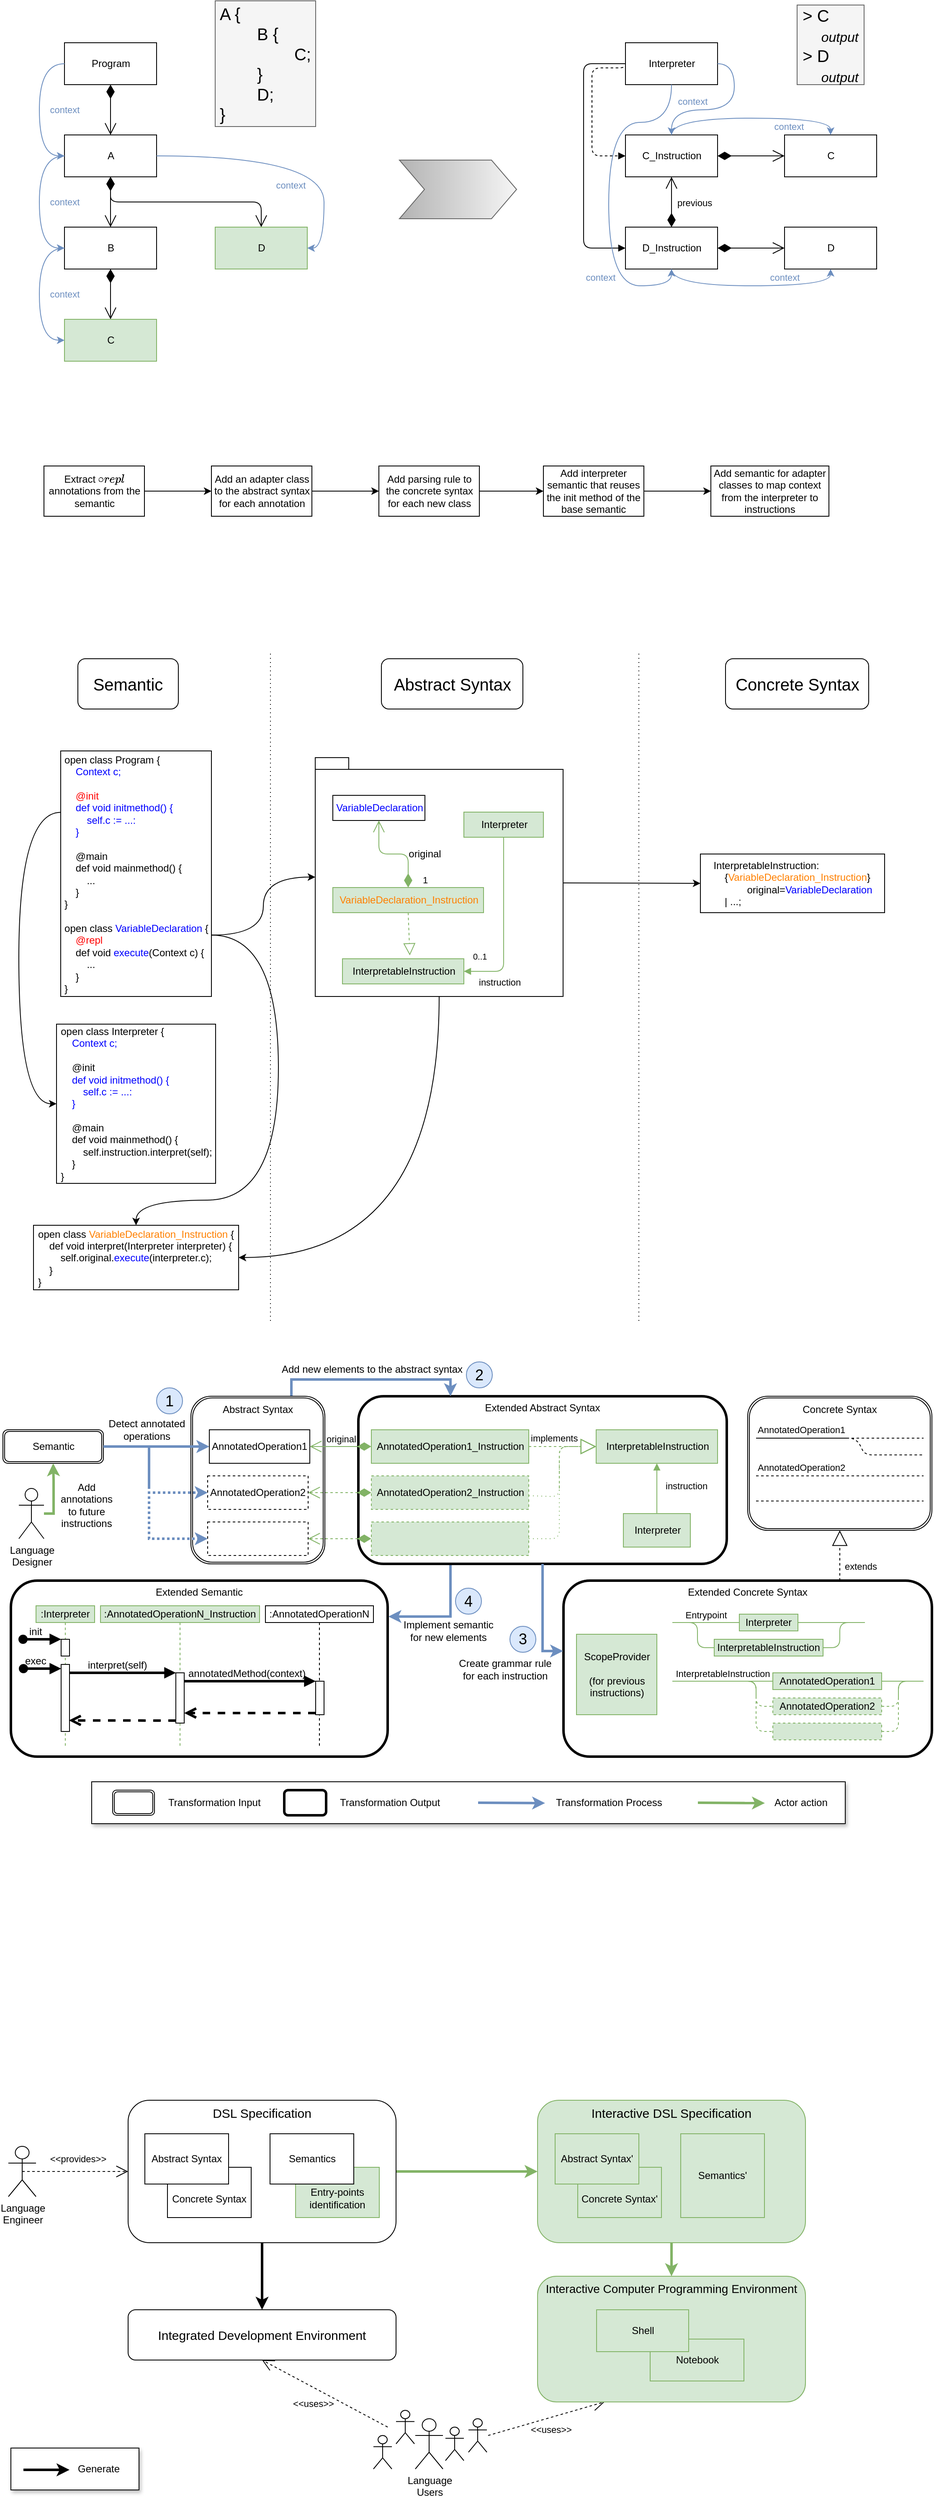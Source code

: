 <mxfile version="10.6.8" type="device"><diagram id="xqbDq6yZ1xAXl91cXvwo" name="Page-1"><mxGraphModel dx="1074" dy="882" grid="1" gridSize="10" guides="1" tooltips="1" connect="1" arrows="1" fold="1" page="1" pageScale="1" pageWidth="1169" pageHeight="827" math="0" shadow="0"><root><mxCell id="0"/><mxCell id="1" parent="0"/><mxCell id="Nn75qEeNq_Jr5LcGMcmG-25" value="&lt;div style=&quot;text-align: center&quot;&gt;&lt;span&gt;Implement semantic&lt;/span&gt;&lt;/div&gt;&lt;div style=&quot;text-align: center&quot;&gt;&lt;span&gt;for new elements&lt;/span&gt;&lt;/div&gt;" style="edgeStyle=orthogonalEdgeStyle;rounded=0;orthogonalLoop=1;jettySize=auto;html=1;exitX=0.25;exitY=1;exitDx=0;exitDy=0;entryX=1.002;entryY=0.204;entryDx=0;entryDy=0;entryPerimeter=0;labelBackgroundColor=none;endArrow=classic;endFill=1;strokeColor=#6c8ebf;strokeWidth=3;align=left;fillColor=#dae8fc;fontSize=12;" parent="1" source="N3v4kqs60EEPqE3NexCQ-14" target="Nn75qEeNq_Jr5LcGMcmG-23" edge="1"><mxGeometry x="0.759" y="17" relative="1" as="geometry"><Array as="points"><mxPoint x="575" y="1993"/></Array><mxPoint as="offset"/></mxGeometry></mxCell><mxCell id="N3v4kqs60EEPqE3NexCQ-14" value="Extended Abstract Syntax" style="rounded=1;whiteSpace=wrap;html=1;shadow=0;glass=0;comic=0;labelBackgroundColor=none;align=center;labelPosition=center;verticalLabelPosition=middle;verticalAlign=top;gradientColor=none;strokeWidth=3;" parent="1" vertex="1"><mxGeometry x="465" y="1730" width="440" height="200" as="geometry"/></mxCell><mxCell id="ryADwfulSe3yRi2X6Zjk-4" style="edgeStyle=orthogonalEdgeStyle;rounded=0;orthogonalLoop=1;jettySize=auto;html=1;exitX=0.75;exitY=0;exitDx=0;exitDy=0;entryX=0.25;entryY=0;entryDx=0;entryDy=0;fontSize=18;strokeWidth=3;fillColor=#dae8fc;strokeColor=#6c8ebf;" parent="1" source="N3v4kqs60EEPqE3NexCQ-13" target="N3v4kqs60EEPqE3NexCQ-14" edge="1"><mxGeometry relative="1" as="geometry"/></mxCell><mxCell id="ryADwfulSe3yRi2X6Zjk-5" value="&lt;font style=&quot;font-size: 12px&quot;&gt;Add new elements to the abstract syntax&lt;/font&gt;" style="text;html=1;resizable=0;points=[];align=center;verticalAlign=middle;labelBackgroundColor=none;fontSize=18;" parent="ryADwfulSe3yRi2X6Zjk-4" vertex="1" connectable="0"><mxGeometry x="-0.122" y="2" relative="1" as="geometry"><mxPoint x="15" y="-12.5" as="offset"/></mxGeometry></mxCell><mxCell id="N3v4kqs60EEPqE3NexCQ-13" value="Abstract Syntax" style="shape=ext;double=1;rounded=1;whiteSpace=wrap;html=1;shadow=0;glass=0;comic=0;labelBackgroundColor=none;align=center;labelPosition=center;verticalLabelPosition=middle;verticalAlign=top;gradientColor=none;perimeterSpacing=0;" parent="1" vertex="1"><mxGeometry x="265" y="1730" width="160" height="200" as="geometry"/></mxCell><mxCell id="yNqPY56qeYBWqDY8c1hY-49" value="Program&lt;br&gt;" style="html=1;" parent="1" vertex="1"><mxGeometry x="114" y="115" width="110" height="50" as="geometry"/></mxCell><mxCell id="yNqPY56qeYBWqDY8c1hY-53" value="" style="endArrow=open;html=1;endSize=12;startArrow=diamondThin;startSize=14;startFill=1;edgeStyle=orthogonalEdgeStyle;align=left;verticalAlign=bottom;exitX=0.5;exitY=1;exitDx=0;exitDy=0;" parent="1" source="yNqPY56qeYBWqDY8c1hY-50" target="yNqPY56qeYBWqDY8c1hY-52" edge="1"><mxGeometry relative="1" as="geometry"/></mxCell><mxCell id="yNqPY56qeYBWqDY8c1hY-56" style="endArrow=open;html=1;endSize=12;startArrow=diamondThin;startSize=14;startFill=1;edgeStyle=orthogonalEdgeStyle;align=left;verticalAlign=bottom;exitX=0.5;exitY=1;exitDx=0;exitDy=0;" parent="1" source="yNqPY56qeYBWqDY8c1hY-50" target="yNqPY56qeYBWqDY8c1hY-54" edge="1"><mxGeometry relative="1" as="geometry"/></mxCell><mxCell id="yNqPY56qeYBWqDY8c1hY-50" value="A&lt;br&gt;" style="html=1;" parent="1" vertex="1"><mxGeometry x="114" y="225" width="110" height="50" as="geometry"/></mxCell><mxCell id="yNqPY56qeYBWqDY8c1hY-58" value="" style="endArrow=open;html=1;endSize=12;startArrow=diamondThin;startSize=14;startFill=1;edgeStyle=orthogonalEdgeStyle;align=left;verticalAlign=bottom;exitX=0.5;exitY=1;exitDx=0;exitDy=0;" parent="1" source="yNqPY56qeYBWqDY8c1hY-52" target="yNqPY56qeYBWqDY8c1hY-57" edge="1"><mxGeometry relative="1" as="geometry"/></mxCell><mxCell id="yNqPY56qeYBWqDY8c1hY-52" value="B&lt;br&gt;" style="html=1;" parent="1" vertex="1"><mxGeometry x="114" y="335" width="110" height="50" as="geometry"/></mxCell><mxCell id="yNqPY56qeYBWqDY8c1hY-57" value="C&lt;br&gt;" style="html=1;fillColor=#d5e8d4;strokeColor=#82b366;" parent="1" vertex="1"><mxGeometry x="114" y="445" width="110" height="50" as="geometry"/></mxCell><mxCell id="yNqPY56qeYBWqDY8c1hY-51" value="" style="endArrow=open;html=1;endSize=12;startArrow=diamondThin;startSize=14;startFill=1;edgeStyle=orthogonalEdgeStyle;align=left;verticalAlign=bottom;exitX=0.5;exitY=1;exitDx=0;exitDy=0;" parent="1" source="yNqPY56qeYBWqDY8c1hY-49" target="yNqPY56qeYBWqDY8c1hY-50" edge="1"><mxGeometry y="155" relative="1" as="geometry"><mxPoint x="114" y="285" as="sourcePoint"/><mxPoint x="169" y="215" as="targetPoint"/><mxPoint as="offset"/></mxGeometry></mxCell><mxCell id="yNqPY56qeYBWqDY8c1hY-54" value="D" style="html=1;fillColor=#d5e8d4;strokeColor=#82b366;" parent="1" vertex="1"><mxGeometry x="294" y="335" width="110" height="50" as="geometry"/></mxCell><mxCell id="yNqPY56qeYBWqDY8c1hY-64" value="Interpreter&lt;br&gt;" style="html=1;" parent="1" vertex="1"><mxGeometry x="784" y="115" width="110" height="50" as="geometry"/></mxCell><mxCell id="yNqPY56qeYBWqDY8c1hY-67" value="" style="endArrow=open;html=1;endSize=12;startArrow=diamondThin;startSize=14;startFill=1;edgeStyle=orthogonalEdgeStyle;align=left;verticalAlign=bottom;exitX=1;exitY=0.5;exitDx=0;exitDy=0;" parent="1" source="yNqPY56qeYBWqDY8c1hY-65" target="yNqPY56qeYBWqDY8c1hY-66" edge="1"><mxGeometry relative="1" as="geometry"/></mxCell><mxCell id="yNqPY56qeYBWqDY8c1hY-65" value="C_Instruction" style="html=1;" parent="1" vertex="1"><mxGeometry x="784" y="225" width="110" height="50" as="geometry"/></mxCell><mxCell id="yNqPY56qeYBWqDY8c1hY-66" value="C" style="html=1;" parent="1" vertex="1"><mxGeometry x="974" y="225" width="110" height="50" as="geometry"/></mxCell><mxCell id="yNqPY56qeYBWqDY8c1hY-69" value="" style="endArrow=open;html=1;endSize=12;startArrow=diamondThin;startSize=14;startFill=1;edgeStyle=orthogonalEdgeStyle;align=left;verticalAlign=bottom;exitX=1;exitY=0.5;exitDx=0;exitDy=0;" parent="1" source="yNqPY56qeYBWqDY8c1hY-70" target="yNqPY56qeYBWqDY8c1hY-71" edge="1"><mxGeometry relative="1" as="geometry"/></mxCell><mxCell id="yNqPY56qeYBWqDY8c1hY-70" value="D_Instruction" style="html=1;" parent="1" vertex="1"><mxGeometry x="784" y="335" width="110" height="50" as="geometry"/></mxCell><mxCell id="yNqPY56qeYBWqDY8c1hY-71" value="D" style="html=1;" parent="1" vertex="1"><mxGeometry x="974" y="335" width="110" height="50" as="geometry"/></mxCell><mxCell id="yNqPY56qeYBWqDY8c1hY-72" value="" style="endArrow=block;endFill=1;html=1;edgeStyle=orthogonalEdgeStyle;align=left;verticalAlign=top;exitX=0;exitY=0.5;exitDx=0;exitDy=0;entryX=0;entryY=0.5;entryDx=0;entryDy=0;dashed=1;" parent="1" source="yNqPY56qeYBWqDY8c1hY-64" target="yNqPY56qeYBWqDY8c1hY-65" edge="1"><mxGeometry x="0.524" y="74" relative="1" as="geometry"><mxPoint x="204" y="515" as="sourcePoint"/><mxPoint x="364" y="515" as="targetPoint"/><Array as="points"><mxPoint x="784" y="145"/><mxPoint x="744" y="145"/><mxPoint x="744" y="250"/></Array><mxPoint x="-70" y="49" as="offset"/></mxGeometry></mxCell><mxCell id="yNqPY56qeYBWqDY8c1hY-73" value="" style="resizable=0;html=1;align=left;verticalAlign=bottom;labelBackgroundColor=#ffffff;fontSize=10;" parent="yNqPY56qeYBWqDY8c1hY-72" connectable="0" vertex="1"><mxGeometry x="-1" relative="1" as="geometry"><mxPoint x="-40" y="-25" as="offset"/></mxGeometry></mxCell><mxCell id="yNqPY56qeYBWqDY8c1hY-75" value="" style="endArrow=block;endFill=1;html=1;edgeStyle=orthogonalEdgeStyle;align=left;verticalAlign=top;exitX=0;exitY=0.5;exitDx=0;exitDy=0;entryX=0;entryY=0.5;entryDx=0;entryDy=0;" parent="1" source="yNqPY56qeYBWqDY8c1hY-64" target="yNqPY56qeYBWqDY8c1hY-70" edge="1"><mxGeometry x="-0.688" y="117" relative="1" as="geometry"><mxPoint x="794" y="150" as="sourcePoint"/><mxPoint x="794" y="260" as="targetPoint"/><Array as="points"><mxPoint x="734" y="140"/><mxPoint x="734" y="360"/></Array><mxPoint x="-207" y="75" as="offset"/></mxGeometry></mxCell><mxCell id="yNqPY56qeYBWqDY8c1hY-76" value="" style="resizable=0;html=1;align=left;verticalAlign=bottom;labelBackgroundColor=#ffffff;fontSize=10;" parent="yNqPY56qeYBWqDY8c1hY-75" connectable="0" vertex="1"><mxGeometry x="-1" relative="1" as="geometry"><mxPoint x="-40" y="-25" as="offset"/></mxGeometry></mxCell><mxCell id="yNqPY56qeYBWqDY8c1hY-77" value="previous&lt;br&gt;" style="endArrow=open;html=1;endSize=12;startArrow=diamondThin;startSize=14;startFill=1;edgeStyle=orthogonalEdgeStyle;align=left;verticalAlign=bottom;entryX=0.5;entryY=1;entryDx=0;entryDy=0;exitX=0.5;exitY=0;exitDx=0;exitDy=0;" parent="1" source="yNqPY56qeYBWqDY8c1hY-70" target="yNqPY56qeYBWqDY8c1hY-65" edge="1"><mxGeometry x="-0.333" y="-5" relative="1" as="geometry"><mxPoint x="839" y="335" as="sourcePoint"/><mxPoint x="364" y="515" as="targetPoint"/><mxPoint as="offset"/></mxGeometry></mxCell><mxCell id="yNqPY56qeYBWqDY8c1hY-79" value="context" style="edgeStyle=segmentEdgeStyle;endArrow=classic;html=1;curved=1;exitX=0;exitY=0.5;exitDx=0;exitDy=0;entryX=0;entryY=0.5;entryDx=0;entryDy=0;fillColor=#dae8fc;strokeColor=#6c8ebf;fontColor=#6C8EBF;" parent="1" source="yNqPY56qeYBWqDY8c1hY-49" target="yNqPY56qeYBWqDY8c1hY-50" edge="1"><mxGeometry y="30" width="50" height="50" relative="1" as="geometry"><mxPoint x="114" y="565" as="sourcePoint"/><mxPoint x="164" y="515" as="targetPoint"/><Array as="points"><mxPoint x="84" y="140"/><mxPoint x="84" y="250"/></Array><mxPoint as="offset"/></mxGeometry></mxCell><mxCell id="yNqPY56qeYBWqDY8c1hY-80" value="context" style="edgeStyle=segmentEdgeStyle;endArrow=classic;html=1;curved=1;exitX=0;exitY=0.5;exitDx=0;exitDy=0;entryX=0;entryY=0.5;entryDx=0;entryDy=0;fillColor=#dae8fc;strokeColor=#6c8ebf;fontColor=#6C8EBF;" parent="1" source="yNqPY56qeYBWqDY8c1hY-50" target="yNqPY56qeYBWqDY8c1hY-52" edge="1"><mxGeometry y="30" width="50" height="50" relative="1" as="geometry"><mxPoint x="124" y="150" as="sourcePoint"/><mxPoint x="124" y="260" as="targetPoint"/><Array as="points"><mxPoint x="84" y="250"/><mxPoint x="84" y="360"/></Array><mxPoint as="offset"/></mxGeometry></mxCell><mxCell id="yNqPY56qeYBWqDY8c1hY-81" value="context" style="edgeStyle=segmentEdgeStyle;endArrow=classic;html=1;curved=1;exitX=0;exitY=0.5;exitDx=0;exitDy=0;fillColor=#dae8fc;strokeColor=#6c8ebf;entryX=0;entryY=0.5;entryDx=0;entryDy=0;fontColor=#6C8EBF;" parent="1" source="yNqPY56qeYBWqDY8c1hY-52" target="yNqPY56qeYBWqDY8c1hY-57" edge="1"><mxGeometry y="30" width="50" height="50" relative="1" as="geometry"><mxPoint x="84" y="355" as="sourcePoint"/><mxPoint x="104" y="465" as="targetPoint"/><Array as="points"><mxPoint x="84" y="360"/><mxPoint x="84" y="470"/></Array><mxPoint as="offset"/></mxGeometry></mxCell><mxCell id="yNqPY56qeYBWqDY8c1hY-82" value="context" style="edgeStyle=segmentEdgeStyle;endArrow=classic;html=1;curved=1;exitX=1;exitY=0.5;exitDx=0;exitDy=0;entryX=1;entryY=0.5;entryDx=0;entryDy=0;fillColor=#dae8fc;strokeColor=#6c8ebf;fontColor=#6C8EBF;" parent="1" source="yNqPY56qeYBWqDY8c1hY-50" target="yNqPY56qeYBWqDY8c1hY-54" edge="1"><mxGeometry x="-0.03" y="-35" width="50" height="50" relative="1" as="geometry"><mxPoint x="379" y="135" as="sourcePoint"/><mxPoint x="379" y="245" as="targetPoint"/><Array as="points"><mxPoint x="424" y="250"/><mxPoint x="424" y="360"/></Array><mxPoint as="offset"/></mxGeometry></mxCell><mxCell id="yNqPY56qeYBWqDY8c1hY-84" value="context" style="edgeStyle=segmentEdgeStyle;endArrow=classic;html=1;curved=1;exitX=1;exitY=0.5;exitDx=0;exitDy=0;entryX=0.5;entryY=0;entryDx=0;entryDy=0;fillColor=#dae8fc;strokeColor=#6c8ebf;fontColor=#6C8EBF;" parent="1" source="yNqPY56qeYBWqDY8c1hY-64" target="yNqPY56qeYBWqDY8c1hY-65" edge="1"><mxGeometry x="0.389" y="-10" width="50" height="50" relative="1" as="geometry"><mxPoint x="778" y="140" as="sourcePoint"/><mxPoint x="778" y="250" as="targetPoint"/><Array as="points"><mxPoint x="914" y="140"/><mxPoint x="914" y="195"/><mxPoint x="839" y="195"/></Array><mxPoint as="offset"/></mxGeometry></mxCell><mxCell id="yNqPY56qeYBWqDY8c1hY-85" value="context" style="edgeStyle=segmentEdgeStyle;endArrow=classic;html=1;curved=1;exitX=0.5;exitY=1;exitDx=0;exitDy=0;entryX=0.5;entryY=1;entryDx=0;entryDy=0;fillColor=#dae8fc;strokeColor=#6c8ebf;fontColor=#6C8EBF;" parent="1" source="yNqPY56qeYBWqDY8c1hY-64" target="yNqPY56qeYBWqDY8c1hY-70" edge="1"><mxGeometry x="0.488" y="-10" width="50" height="50" relative="1" as="geometry"><mxPoint x="819" y="155" as="sourcePoint"/><mxPoint x="764" y="240" as="targetPoint"/><Array as="points"><mxPoint x="839" y="210"/><mxPoint x="764" y="210"/><mxPoint x="764" y="405"/><mxPoint x="839" y="405"/></Array><mxPoint as="offset"/></mxGeometry></mxCell><mxCell id="yNqPY56qeYBWqDY8c1hY-86" value="context" style="edgeStyle=segmentEdgeStyle;endArrow=classic;html=1;curved=1;exitX=0.5;exitY=0;exitDx=0;exitDy=0;entryX=0.5;entryY=0;entryDx=0;entryDy=0;fillColor=#dae8fc;strokeColor=#6c8ebf;fontColor=#6C8EBF;" parent="1" source="yNqPY56qeYBWqDY8c1hY-65" target="yNqPY56qeYBWqDY8c1hY-66" edge="1"><mxGeometry x="0.389" y="-10" width="50" height="50" relative="1" as="geometry"><mxPoint x="904" y="150" as="sourcePoint"/><mxPoint x="849" y="235" as="targetPoint"/><Array as="points"><mxPoint x="839" y="205"/><mxPoint x="1029" y="205"/></Array><mxPoint as="offset"/></mxGeometry></mxCell><mxCell id="yNqPY56qeYBWqDY8c1hY-87" value="context" style="edgeStyle=segmentEdgeStyle;endArrow=classic;html=1;curved=1;exitX=0.5;exitY=1;exitDx=0;exitDy=0;entryX=0.5;entryY=1;entryDx=0;entryDy=0;fillColor=#dae8fc;strokeColor=#6c8ebf;fontColor=#6C8EBF;" parent="1" source="yNqPY56qeYBWqDY8c1hY-70" target="yNqPY56qeYBWqDY8c1hY-71" edge="1"><mxGeometry x="0.348" y="10" width="50" height="50" relative="1" as="geometry"><mxPoint x="854" y="405" as="sourcePoint"/><mxPoint x="1044" y="405" as="targetPoint"/><Array as="points"><mxPoint x="839" y="405"/><mxPoint x="1029" y="405"/></Array><mxPoint as="offset"/></mxGeometry></mxCell><mxCell id="yNqPY56qeYBWqDY8c1hY-88" value="" style="html=1;shadow=0;dashed=0;align=center;verticalAlign=middle;shape=mxgraph.arrows2.arrow;dy=0;dx=30;notch=30;fillColor=#f5f5f5;strokeColor=#666666;gradientColor=#b3b3b3;gradientDirection=west;" parent="1" vertex="1"><mxGeometry x="514" y="255" width="140" height="70" as="geometry"/></mxCell><mxCell id="yNqPY56qeYBWqDY8c1hY-91" value="&lt;div style=&quot;text-align: left ; font-size: 20px&quot;&gt;&lt;font color=&quot;#000000&quot; style=&quot;font-size: 20px&quot;&gt;A {&lt;/font&gt;&lt;/div&gt;&lt;div style=&quot;text-align: left ; font-size: 20px&quot;&gt;&lt;span&gt;&lt;font color=&quot;#000000&quot; style=&quot;font-size: 20px&quot;&gt;&amp;nbsp; &amp;nbsp; &amp;nbsp; &amp;nbsp; B {&lt;/font&gt;&lt;/span&gt;&lt;/div&gt;&lt;div style=&quot;text-align: left ; font-size: 20px&quot;&gt;&lt;span&gt;&lt;font color=&quot;#000000&quot; style=&quot;font-size: 20px&quot;&gt;&amp;nbsp; &amp;nbsp; &amp;nbsp; &amp;nbsp; &amp;nbsp; &amp;nbsp; &amp;nbsp; &amp;nbsp; C;&lt;/font&gt;&lt;/span&gt;&lt;/div&gt;&lt;div style=&quot;text-align: left ; font-size: 20px&quot;&gt;&lt;span&gt;&lt;font color=&quot;#000000&quot; style=&quot;font-size: 20px&quot;&gt;&amp;nbsp; &amp;nbsp; &amp;nbsp; &amp;nbsp; }&lt;/font&gt;&lt;/span&gt;&lt;/div&gt;&lt;div style=&quot;text-align: left ; font-size: 20px&quot;&gt;&lt;span&gt;&lt;font color=&quot;#000000&quot; style=&quot;font-size: 20px&quot;&gt;&amp;nbsp; &amp;nbsp; &amp;nbsp; &amp;nbsp; D;&lt;/font&gt;&lt;/span&gt;&lt;/div&gt;&lt;div style=&quot;text-align: left ; font-size: 20px&quot;&gt;&lt;font color=&quot;#000000&quot; style=&quot;font-size: 20px&quot;&gt;}&lt;/font&gt;&lt;/div&gt;" style="rounded=0;whiteSpace=wrap;html=1;labelBackgroundColor=none;fillColor=#f5f5f5;strokeColor=#666666;fontColor=#333333;" parent="1" vertex="1"><mxGeometry x="294" y="65" width="120" height="150" as="geometry"/></mxCell><mxCell id="yNqPY56qeYBWqDY8c1hY-92" value="&lt;div style=&quot;text-align: left ; font-size: 20px&quot;&gt;&lt;font color=&quot;#000000&quot;&gt;&amp;gt; C&lt;/font&gt;&lt;/div&gt;&lt;div style=&quot;text-align: left&quot;&gt;&lt;font color=&quot;#000000&quot;&gt;&lt;span style=&quot;font-size: 20px&quot;&gt;&amp;nbsp; &amp;nbsp; &lt;/span&gt;&lt;font style=&quot;font-size: 16px&quot;&gt;&lt;i&gt;output&lt;/i&gt;&lt;/font&gt;&lt;/font&gt;&lt;/div&gt;&lt;div style=&quot;text-align: left ; font-size: 20px&quot;&gt;&lt;font color=&quot;#000000&quot;&gt;&amp;gt; D&lt;/font&gt;&lt;/div&gt;&lt;div style=&quot;text-align: left&quot;&gt;&lt;font color=&quot;#000000&quot;&gt;&lt;span style=&quot;font-size: 20px&quot;&gt;&amp;nbsp; &amp;nbsp; &lt;/span&gt;&lt;font style=&quot;font-size: 16px&quot;&gt;&lt;i&gt;output&lt;/i&gt;&lt;/font&gt;&lt;/font&gt;&lt;/div&gt;" style="rounded=0;whiteSpace=wrap;html=1;labelBackgroundColor=none;fillColor=#f5f5f5;strokeColor=#666666;fontColor=#333333;" parent="1" vertex="1"><mxGeometry x="989" y="70" width="80" height="95" as="geometry"/></mxCell><mxCell id="yNqPY56qeYBWqDY8c1hY-95" value="" style="edgeStyle=orthogonalEdgeStyle;curved=1;orthogonalLoop=1;jettySize=auto;html=1;fontColor=#6C8EBF;" parent="1" source="yNqPY56qeYBWqDY8c1hY-93" target="yNqPY56qeYBWqDY8c1hY-94" edge="1"><mxGeometry relative="1" as="geometry"/></mxCell><mxCell id="yNqPY56qeYBWqDY8c1hY-93" value="&lt;font color=&quot;#000000&quot;&gt;Extract `@repl` annotations from the semantic&lt;/font&gt;" style="rounded=0;whiteSpace=wrap;html=1;labelBackgroundColor=none;fontColor=#6C8EBF;" parent="1" vertex="1"><mxGeometry x="89.5" y="620" width="120" height="60" as="geometry"/></mxCell><mxCell id="yNqPY56qeYBWqDY8c1hY-97" value="" style="edgeStyle=orthogonalEdgeStyle;curved=1;orthogonalLoop=1;jettySize=auto;html=1;fontColor=#6C8EBF;" parent="1" source="yNqPY56qeYBWqDY8c1hY-94" target="yNqPY56qeYBWqDY8c1hY-96" edge="1"><mxGeometry relative="1" as="geometry"/></mxCell><mxCell id="yNqPY56qeYBWqDY8c1hY-94" value="&lt;font color=&quot;#000000&quot;&gt;Add an adapter class to the abstract syntax for each annotation&lt;/font&gt;" style="rounded=0;whiteSpace=wrap;html=1;labelBackgroundColor=none;fontColor=#6C8EBF;" parent="1" vertex="1"><mxGeometry x="289.5" y="620" width="120" height="60" as="geometry"/></mxCell><mxCell id="yNqPY56qeYBWqDY8c1hY-99" value="" style="edgeStyle=orthogonalEdgeStyle;curved=1;orthogonalLoop=1;jettySize=auto;html=1;fontColor=#6C8EBF;entryX=0;entryY=0.5;entryDx=0;entryDy=0;" parent="1" source="yNqPY56qeYBWqDY8c1hY-96" target="yNqPY56qeYBWqDY8c1hY-100" edge="1"><mxGeometry relative="1" as="geometry"><mxPoint x="690" y="650" as="targetPoint"/></mxGeometry></mxCell><mxCell id="yNqPY56qeYBWqDY8c1hY-96" value="&lt;font color=&quot;#000000&quot;&gt;Add parsing rule to the concrete syntax for each new class&lt;/font&gt;" style="rounded=0;whiteSpace=wrap;html=1;labelBackgroundColor=none;fontColor=#6C8EBF;" parent="1" vertex="1"><mxGeometry x="489.5" y="620" width="120" height="60" as="geometry"/></mxCell><mxCell id="yNqPY56qeYBWqDY8c1hY-103" value="" style="edgeStyle=orthogonalEdgeStyle;curved=1;orthogonalLoop=1;jettySize=auto;html=1;fontColor=#6C8EBF;" parent="1" source="yNqPY56qeYBWqDY8c1hY-100" target="yNqPY56qeYBWqDY8c1hY-102" edge="1"><mxGeometry relative="1" as="geometry"/></mxCell><mxCell id="yNqPY56qeYBWqDY8c1hY-100" value="&lt;font color=&quot;#000000&quot;&gt;Add interpreter semantic that reuses the init method of the base semantic&lt;/font&gt;" style="rounded=0;whiteSpace=wrap;html=1;labelBackgroundColor=none;fontColor=#6C8EBF;" parent="1" vertex="1"><mxGeometry x="686" y="620" width="120" height="60" as="geometry"/></mxCell><mxCell id="yNqPY56qeYBWqDY8c1hY-102" value="&lt;font color=&quot;#000000&quot;&gt;Add semantic for adapter classes to map context from the interpreter to instructions&lt;/font&gt;" style="rounded=0;whiteSpace=wrap;html=1;labelBackgroundColor=none;fontColor=#6C8EBF;" parent="1" vertex="1"><mxGeometry x="886" y="620" width="141" height="60" as="geometry"/></mxCell><mxCell id="yNqPY56qeYBWqDY8c1hY-133" style="edgeStyle=orthogonalEdgeStyle;curved=1;orthogonalLoop=1;jettySize=auto;html=1;exitX=1;exitY=0.75;exitDx=0;exitDy=0;fontColor=#000000;" parent="1" source="yNqPY56qeYBWqDY8c1hY-104" target="yNqPY56qeYBWqDY8c1hY-105" edge="1"><mxGeometry relative="1" as="geometry"/></mxCell><mxCell id="yNqPY56qeYBWqDY8c1hY-137" style="edgeStyle=orthogonalEdgeStyle;curved=1;orthogonalLoop=1;jettySize=auto;html=1;exitX=0;exitY=0.25;exitDx=0;exitDy=0;entryX=0;entryY=0.5;entryDx=0;entryDy=0;fontColor=#000000;" parent="1" source="yNqPY56qeYBWqDY8c1hY-104" target="yNqPY56qeYBWqDY8c1hY-135" edge="1"><mxGeometry relative="1" as="geometry"><Array as="points"><mxPoint x="59.5" y="1033"/><mxPoint x="59.5" y="1381"/></Array></mxGeometry></mxCell><mxCell id="yNqPY56qeYBWqDY8c1hY-140" style="edgeStyle=orthogonalEdgeStyle;curved=1;orthogonalLoop=1;jettySize=auto;html=1;exitX=1;exitY=0.75;exitDx=0;exitDy=0;fontColor=#000000;entryX=0.5;entryY=0;entryDx=0;entryDy=0;" parent="1" source="yNqPY56qeYBWqDY8c1hY-104" target="yNqPY56qeYBWqDY8c1hY-138" edge="1"><mxGeometry relative="1" as="geometry"><mxPoint x="319.5" y="1536" as="targetPoint"/><Array as="points"><mxPoint x="369.5" y="1180"/><mxPoint x="369.5" y="1496"/><mxPoint x="199.5" y="1496"/></Array></mxGeometry></mxCell><mxCell id="yNqPY56qeYBWqDY8c1hY-104" value="&lt;div style=&quot;text-align: left&quot;&gt;&lt;div&gt;&lt;font color=&quot;#000000&quot;&gt;open class Program {&lt;/font&gt;&lt;/div&gt;&lt;div&gt;&lt;font color=&quot;#0000ff&quot;&gt;&amp;nbsp; &amp;nbsp; Context c;&lt;/font&gt;&lt;/div&gt;&lt;div&gt;&lt;font color=&quot;#000000&quot;&gt;&lt;br&gt;&lt;/font&gt;&lt;/div&gt;&lt;div&gt;&lt;font color=&quot;#000000&quot;&gt;&amp;nbsp; &amp;nbsp; &lt;/font&gt;&lt;font color=&quot;#ff0000&quot;&gt;@init&lt;/font&gt;&lt;/div&gt;&lt;div&gt;&lt;font color=&quot;#0000ff&quot;&gt;&amp;nbsp; &amp;nbsp; def void initmethod() {&lt;/font&gt;&lt;/div&gt;&lt;div&gt;&lt;font color=&quot;#0000ff&quot;&gt;&amp;nbsp; &amp;nbsp; &amp;nbsp; &amp;nbsp; self.c := ...:&lt;/font&gt;&lt;/div&gt;&lt;div&gt;&lt;font color=&quot;#0000ff&quot;&gt;&amp;nbsp; &amp;nbsp; }&lt;/font&gt;&lt;/div&gt;&lt;div&gt;&lt;font color=&quot;#000000&quot;&gt;&lt;br&gt;&lt;/font&gt;&lt;/div&gt;&lt;div&gt;&lt;font color=&quot;#000000&quot;&gt;&amp;nbsp; &amp;nbsp; @main&lt;/font&gt;&lt;/div&gt;&lt;div&gt;&lt;font color=&quot;#000000&quot;&gt;&amp;nbsp; &amp;nbsp; def void mainmethod() {&lt;/font&gt;&lt;/div&gt;&lt;div&gt;&lt;font color=&quot;#000000&quot;&gt;&amp;nbsp; &amp;nbsp; &amp;nbsp; &amp;nbsp; ...&lt;/font&gt;&lt;/div&gt;&lt;div&gt;&lt;font color=&quot;#000000&quot;&gt;&amp;nbsp; &amp;nbsp; }&lt;/font&gt;&lt;/div&gt;&lt;div&gt;&lt;font color=&quot;#000000&quot;&gt;}&lt;/font&gt;&lt;/div&gt;&lt;/div&gt;&lt;div style=&quot;text-align: left&quot;&gt;&lt;font color=&quot;#000000&quot;&gt;&lt;br&gt;&lt;/font&gt;&lt;/div&gt;&lt;div style=&quot;text-align: left&quot;&gt;&lt;font color=&quot;#000000&quot;&gt;open class &lt;/font&gt;&lt;font color=&quot;#0000ff&quot;&gt;VariableDeclaration&lt;/font&gt;&lt;font color=&quot;#000000&quot;&gt; {&lt;/font&gt;&lt;/div&gt;&lt;div style=&quot;text-align: left&quot;&gt;&lt;font color=&quot;#000000&quot;&gt;&amp;nbsp; &amp;nbsp; &lt;/font&gt;&lt;font color=&quot;#ff0000&quot;&gt;@repl&lt;/font&gt;&lt;/div&gt;&lt;div style=&quot;text-align: left&quot;&gt;&lt;font color=&quot;#000000&quot;&gt;&amp;nbsp; &amp;nbsp; def void &lt;/font&gt;&lt;font color=&quot;#0000ff&quot;&gt;execute&lt;/font&gt;&lt;font color=&quot;#000000&quot;&gt;(Context c) {&lt;/font&gt;&lt;/div&gt;&lt;div style=&quot;text-align: left&quot;&gt;&lt;font color=&quot;#000000&quot;&gt;&amp;nbsp; &amp;nbsp; &amp;nbsp; &amp;nbsp; ...&lt;/font&gt;&lt;/div&gt;&lt;div style=&quot;text-align: left&quot;&gt;&lt;font color=&quot;#000000&quot;&gt;&amp;nbsp; &amp;nbsp; }&lt;/font&gt;&lt;/div&gt;&lt;div style=&quot;text-align: left&quot;&gt;&lt;font color=&quot;#000000&quot;&gt;}&lt;/font&gt;&lt;/div&gt;&lt;div style=&quot;text-align: left&quot;&gt;&lt;/div&gt;" style="rounded=0;whiteSpace=wrap;html=1;labelBackgroundColor=none;fontColor=#6C8EBF;" parent="1" vertex="1"><mxGeometry x="109.5" y="960" width="180" height="293" as="geometry"/></mxCell><mxCell id="yNqPY56qeYBWqDY8c1hY-122" value="&lt;div style=&quot;text-align: left&quot;&gt;&lt;span&gt;InterpretableInstruction:&lt;/span&gt;&lt;/div&gt;&lt;div style=&quot;text-align: left&quot;&gt;&amp;nbsp; &amp;nbsp; {&lt;font color=&quot;#ff8000&quot;&gt;VariableDeclaration_Instruction&lt;/font&gt;}&lt;/div&gt;&lt;div style=&quot;text-align: left&quot;&gt;&amp;nbsp; &amp;nbsp; &amp;nbsp; &amp;nbsp; &amp;nbsp; &amp;nbsp; original=&lt;font color=&quot;#0000ff&quot;&gt;VariableDeclaration&lt;/font&gt;&lt;/div&gt;&lt;div style=&quot;text-align: left&quot;&gt;&amp;nbsp; &amp;nbsp; | ...;&lt;/div&gt;&lt;div style=&quot;text-align: left&quot;&gt;&lt;/div&gt;" style="rounded=0;whiteSpace=wrap;html=1;labelBackgroundColor=none;fontColor=#000000;" parent="1" vertex="1"><mxGeometry x="873.5" y="1083" width="220" height="70" as="geometry"/></mxCell><mxCell id="yNqPY56qeYBWqDY8c1hY-131" value="" style="group" parent="1" vertex="1" connectable="0"><mxGeometry x="413.5" y="968" width="296" height="285" as="geometry"/></mxCell><mxCell id="yNqPY56qeYBWqDY8c1hY-105" value="" style="shape=folder;fontStyle=1;spacingTop=10;tabWidth=40;tabHeight=14;tabPosition=left;html=1;labelBackgroundColor=none;fontColor=#000000;" parent="yNqPY56qeYBWqDY8c1hY-131" vertex="1"><mxGeometry width="296" height="285" as="geometry"/></mxCell><mxCell id="yNqPY56qeYBWqDY8c1hY-130" value="" style="group" parent="yNqPY56qeYBWqDY8c1hY-131" vertex="1" connectable="0"><mxGeometry x="21" y="45" width="251.5" height="225" as="geometry"/></mxCell><mxCell id="yNqPY56qeYBWqDY8c1hY-114" value="&lt;font color=&quot;#0000ff&quot;&gt;VariableDeclaration&lt;/font&gt;" style="html=1;labelBackgroundColor=none;fontColor=#000000;" parent="yNqPY56qeYBWqDY8c1hY-130" vertex="1"><mxGeometry width="110" height="30" as="geometry"/></mxCell><mxCell id="yNqPY56qeYBWqDY8c1hY-115" value="&lt;font color=&quot;#ff8000&quot;&gt;VariableDeclaration_Instruction&lt;/font&gt;" style="html=1;labelBackgroundColor=none;fillColor=#d5e8d4;strokeColor=#82b366;" parent="yNqPY56qeYBWqDY8c1hY-130" vertex="1"><mxGeometry y="110" width="180" height="30" as="geometry"/></mxCell><mxCell id="yNqPY56qeYBWqDY8c1hY-116" value="1" style="endArrow=open;html=1;endSize=12;startArrow=diamondThin;startSize=14;startFill=1;edgeStyle=orthogonalEdgeStyle;align=left;verticalAlign=bottom;fontColor=#000000;entryX=0.5;entryY=1;entryDx=0;entryDy=0;exitX=0.5;exitY=0;exitDx=0;exitDy=0;fillColor=#d5e8d4;strokeColor=#82b366;" parent="yNqPY56qeYBWqDY8c1hY-130" source="yNqPY56qeYBWqDY8c1hY-115" target="yNqPY56qeYBWqDY8c1hY-114" edge="1"><mxGeometry x="-1" y="-15" relative="1" as="geometry"><mxPoint x="-260" y="270" as="sourcePoint"/><mxPoint x="-100" y="270" as="targetPoint"/><mxPoint as="offset"/></mxGeometry></mxCell><mxCell id="yNqPY56qeYBWqDY8c1hY-148" value="original" style="text;html=1;resizable=0;points=[];align=center;verticalAlign=middle;labelBackgroundColor=#ffffff;fontColor=#000000;" parent="yNqPY56qeYBWqDY8c1hY-116" vertex="1" connectable="0"><mxGeometry x="-0.322" y="5" relative="1" as="geometry"><mxPoint x="24.5" y="-1" as="offset"/></mxGeometry></mxCell><mxCell id="yNqPY56qeYBWqDY8c1hY-117" value="InterpretableInstruction" style="html=1;labelBackgroundColor=none;fillColor=#d5e8d4;strokeColor=#82b366;" parent="yNqPY56qeYBWqDY8c1hY-130" vertex="1"><mxGeometry x="11.5" y="195" width="145" height="30" as="geometry"/></mxCell><mxCell id="yNqPY56qeYBWqDY8c1hY-118" value="" style="endArrow=block;dashed=1;endFill=0;endSize=12;html=1;fontColor=#000000;entryX=0.555;entryY=-0.133;entryDx=0;entryDy=0;entryPerimeter=0;exitX=0.5;exitY=1;exitDx=0;exitDy=0;fillColor=#d5e8d4;strokeColor=#82b366;" parent="yNqPY56qeYBWqDY8c1hY-130" source="yNqPY56qeYBWqDY8c1hY-115" target="yNqPY56qeYBWqDY8c1hY-117" edge="1"><mxGeometry width="160" relative="1" as="geometry"><mxPoint x="-260" y="270" as="sourcePoint"/><mxPoint x="-100" y="270" as="targetPoint"/></mxGeometry></mxCell><mxCell id="yNqPY56qeYBWqDY8c1hY-126" value="Interpreter" style="html=1;labelBackgroundColor=none;fillColor=#d5e8d4;strokeColor=#82b366;" parent="yNqPY56qeYBWqDY8c1hY-130" vertex="1"><mxGeometry x="156.5" y="20" width="95" height="30" as="geometry"/></mxCell><mxCell id="yNqPY56qeYBWqDY8c1hY-127" value="instruction" style="endArrow=block;endFill=1;html=1;edgeStyle=orthogonalEdgeStyle;align=left;verticalAlign=top;fontColor=#000000;exitX=0.5;exitY=1;exitDx=0;exitDy=0;entryX=1;entryY=0.5;entryDx=0;entryDy=0;fillColor=#d5e8d4;strokeColor=#82b366;" parent="yNqPY56qeYBWqDY8c1hY-130" source="yNqPY56qeYBWqDY8c1hY-126" target="yNqPY56qeYBWqDY8c1hY-117" edge="1"><mxGeometry x="0.844" relative="1" as="geometry"><mxPoint x="-315" y="610" as="sourcePoint"/><mxPoint x="-155" y="610" as="targetPoint"/><mxPoint as="offset"/></mxGeometry></mxCell><mxCell id="yNqPY56qeYBWqDY8c1hY-128" value="0..1" style="resizable=0;html=1;align=left;verticalAlign=bottom;labelBackgroundColor=#ffffff;fontSize=10;" parent="yNqPY56qeYBWqDY8c1hY-127" connectable="0" vertex="1"><mxGeometry x="-1" relative="1" as="geometry"><mxPoint x="-39" y="150" as="offset"/></mxGeometry></mxCell><mxCell id="yNqPY56qeYBWqDY8c1hY-132" style="edgeStyle=orthogonalEdgeStyle;curved=1;orthogonalLoop=1;jettySize=auto;html=1;entryX=0;entryY=0.5;entryDx=0;entryDy=0;fontColor=#000000;exitX=0;exitY=0;exitDx=296;exitDy=149.5;exitPerimeter=0;" parent="1" source="yNqPY56qeYBWqDY8c1hY-105" target="yNqPY56qeYBWqDY8c1hY-122" edge="1"><mxGeometry relative="1" as="geometry"><mxPoint x="717.5" y="1111" as="sourcePoint"/></mxGeometry></mxCell><mxCell id="yNqPY56qeYBWqDY8c1hY-135" value="&lt;div style=&quot;text-align: left&quot;&gt;&lt;span&gt;open class Interpreter {&lt;/span&gt;&lt;/div&gt;&lt;div style=&quot;text-align: left&quot;&gt;&amp;nbsp; &amp;nbsp; &lt;font color=&quot;#0000ff&quot;&gt;Context c;&lt;/font&gt;&lt;/div&gt;&lt;div style=&quot;text-align: left&quot;&gt;&lt;span&gt;&lt;br&gt;&lt;/span&gt;&lt;/div&gt;&lt;div style=&quot;text-align: left&quot;&gt;&lt;span&gt;&amp;nbsp; &amp;nbsp;&amp;nbsp;&lt;/span&gt;&lt;span&gt;@init&lt;/span&gt;&lt;/div&gt;&lt;div style=&quot;text-align: left&quot;&gt;&lt;font color=&quot;#0000ff&quot;&gt;&amp;nbsp; &amp;nbsp; def void initmethod() {&lt;/font&gt;&lt;/div&gt;&lt;div style=&quot;text-align: left&quot;&gt;&lt;font color=&quot;#0000ff&quot;&gt;&amp;nbsp; &amp;nbsp; &amp;nbsp; &amp;nbsp; self.c := ...:&lt;/font&gt;&lt;/div&gt;&lt;div style=&quot;text-align: left&quot;&gt;&lt;font color=&quot;#0000ff&quot;&gt;&amp;nbsp; &amp;nbsp; }&lt;/font&gt;&lt;/div&gt;&lt;div style=&quot;text-align: left&quot;&gt;&lt;font color=&quot;#000000&quot;&gt;&lt;br&gt;&lt;/font&gt;&lt;/div&gt;&lt;div style=&quot;text-align: left&quot;&gt;&lt;font color=&quot;#000000&quot;&gt;&amp;nbsp; &amp;nbsp; @main&lt;/font&gt;&lt;/div&gt;&lt;div style=&quot;text-align: left&quot;&gt;&lt;font color=&quot;#000000&quot;&gt;&amp;nbsp; &amp;nbsp; def void mainmethod() {&lt;/font&gt;&lt;/div&gt;&lt;div style=&quot;text-align: left&quot;&gt;&amp;nbsp; &amp;nbsp; &amp;nbsp; &amp;nbsp; self.instruction.interpret(self);&lt;/div&gt;&lt;div style=&quot;text-align: left&quot;&gt;&amp;nbsp; &amp;nbsp; }&lt;/div&gt;&lt;div style=&quot;text-align: left&quot;&gt;&lt;span&gt;}&lt;/span&gt;&lt;/div&gt;" style="rounded=0;whiteSpace=wrap;html=1;labelBackgroundColor=none;fontColor=#000000;" parent="1" vertex="1"><mxGeometry x="104.5" y="1286" width="190" height="190" as="geometry"/></mxCell><mxCell id="yNqPY56qeYBWqDY8c1hY-138" value="&lt;div style=&quot;text-align: left&quot;&gt;open class &lt;font color=&quot;#ff8000&quot;&gt;VariableDeclaration_Instruction&lt;/font&gt; {&lt;/div&gt;&lt;div style=&quot;text-align: left&quot;&gt;&lt;span&gt;&amp;nbsp; &amp;nbsp; def void interpret(Interpreter interpreter) {&lt;/span&gt;&lt;/div&gt;&lt;div style=&quot;text-align: left&quot;&gt;&amp;nbsp; &amp;nbsp; &amp;nbsp; &amp;nbsp; self.original.&lt;font color=&quot;#0000ff&quot;&gt;execute&lt;/font&gt;(interpreter.c);&lt;/div&gt;&lt;div style=&quot;text-align: left&quot;&gt;&lt;span&gt;&amp;nbsp; &amp;nbsp; }&lt;/span&gt;&lt;/div&gt;&lt;div style=&quot;text-align: left&quot;&gt;&lt;span&gt;}&lt;/span&gt;&lt;br&gt;&lt;/div&gt;" style="rounded=0;whiteSpace=wrap;html=1;labelBackgroundColor=none;fontColor=#000000;" parent="1" vertex="1"><mxGeometry x="77" y="1526" width="245" height="77" as="geometry"/></mxCell><mxCell id="yNqPY56qeYBWqDY8c1hY-139" style="edgeStyle=orthogonalEdgeStyle;curved=1;orthogonalLoop=1;jettySize=auto;html=1;exitX=0.5;exitY=1;exitDx=0;exitDy=0;exitPerimeter=0;entryX=1;entryY=0.5;entryDx=0;entryDy=0;fontColor=#000000;" parent="1" source="yNqPY56qeYBWqDY8c1hY-105" target="yNqPY56qeYBWqDY8c1hY-138" edge="1"><mxGeometry relative="1" as="geometry"/></mxCell><mxCell id="yNqPY56qeYBWqDY8c1hY-142" value="" style="endArrow=none;html=1;fontColor=#000000;dashed=1;dashPattern=1 4;" parent="1" edge="1"><mxGeometry width="50" height="50" relative="1" as="geometry"><mxPoint x="360" y="1640" as="sourcePoint"/><mxPoint x="360" y="840" as="targetPoint"/></mxGeometry></mxCell><mxCell id="yNqPY56qeYBWqDY8c1hY-143" value="" style="endArrow=none;html=1;fontColor=#000000;dashed=1;dashPattern=1 4;" parent="1" edge="1"><mxGeometry width="50" height="50" relative="1" as="geometry"><mxPoint x="800" y="1640" as="sourcePoint"/><mxPoint x="800" y="840" as="targetPoint"/></mxGeometry></mxCell><mxCell id="yNqPY56qeYBWqDY8c1hY-145" value="&lt;font style=&quot;font-size: 20px&quot;&gt;Semantic&lt;/font&gt;" style="rounded=1;whiteSpace=wrap;html=1;labelBackgroundColor=none;fontColor=#000000;" parent="1" vertex="1"><mxGeometry x="130" y="850" width="120" height="60" as="geometry"/></mxCell><mxCell id="yNqPY56qeYBWqDY8c1hY-146" value="&lt;font style=&quot;font-size: 20px&quot;&gt;Abstract Syntax&lt;/font&gt;" style="rounded=1;whiteSpace=wrap;html=1;labelBackgroundColor=none;fontColor=#000000;" parent="1" vertex="1"><mxGeometry x="492.5" y="850" width="169" height="60" as="geometry"/></mxCell><mxCell id="yNqPY56qeYBWqDY8c1hY-147" value="&lt;font style=&quot;font-size: 20px&quot;&gt;Concrete Syntax&lt;/font&gt;" style="rounded=1;whiteSpace=wrap;html=1;labelBackgroundColor=none;fontColor=#000000;" parent="1" vertex="1"><mxGeometry x="903.5" y="850" width="171" height="60" as="geometry"/></mxCell><mxCell id="bxlMW8HFbJlv8qftJdAo-4" style="edgeStyle=orthogonalEdgeStyle;rounded=0;orthogonalLoop=1;jettySize=auto;html=1;entryX=0;entryY=0.5;entryDx=0;entryDy=0;strokeColor=#6c8ebf;strokeWidth=3;align=left;fillColor=#dae8fc;" parent="1" source="bxlMW8HFbJlv8qftJdAo-1" target="bxlMW8HFbJlv8qftJdAo-2" edge="1"><mxGeometry relative="1" as="geometry"/></mxCell><mxCell id="bxlMW8HFbJlv8qftJdAo-5" value="Detect annotated&lt;br&gt;operations" style="text;html=1;resizable=0;points=[];align=center;verticalAlign=middle;labelBackgroundColor=#ffffff;" parent="bxlMW8HFbJlv8qftJdAo-4" vertex="1" connectable="0"><mxGeometry x="0.315" y="-1" relative="1" as="geometry"><mxPoint x="-32" y="-21" as="offset"/></mxGeometry></mxCell><mxCell id="bxlMW8HFbJlv8qftJdAo-6" value="&lt;br&gt;&lt;br&gt;" style="edgeStyle=orthogonalEdgeStyle;rounded=0;orthogonalLoop=1;jettySize=auto;html=1;strokeColor=#6c8ebf;strokeWidth=3;align=left;fillColor=#dae8fc;endArrow=classic;endFill=1;exitX=1;exitY=0.5;exitDx=0;exitDy=0;dashed=1;dashPattern=1 1;entryX=0;entryY=0.5;entryDx=0;entryDy=0;" parent="1" source="bxlMW8HFbJlv8qftJdAo-1" target="N3v4kqs60EEPqE3NexCQ-16" edge="1"><mxGeometry relative="1" as="geometry"><mxPoint x="285" y="1850" as="targetPoint"/><mxPoint x="164" y="1770" as="sourcePoint"/><Array as="points"><mxPoint x="215" y="1790"/><mxPoint x="215" y="1845"/></Array></mxGeometry></mxCell><mxCell id="bxlMW8HFbJlv8qftJdAo-1" value="&lt;div style=&quot;text-align: center&quot;&gt;&lt;span&gt;Semantic&lt;/span&gt;&lt;/div&gt;" style="shape=ext;double=1;rounded=1;whiteSpace=wrap;html=1;shadow=0;align=center;glass=0;comic=0;" parent="1" vertex="1"><mxGeometry x="40.5" y="1770" width="120" height="40" as="geometry"/></mxCell><mxCell id="bxlMW8HFbJlv8qftJdAo-2" value="AnnotatedOperation1" style="rounded=0;whiteSpace=wrap;html=1;shadow=0;align=center;" parent="1" vertex="1"><mxGeometry x="287" y="1770" width="120" height="40" as="geometry"/></mxCell><mxCell id="bxlMW8HFbJlv8qftJdAo-24" value="AnnotatedOperation1_Instruction" style="rounded=0;whiteSpace=wrap;html=1;shadow=0;align=center;fillColor=#d5e8d4;strokeColor=#82b366;" parent="1" vertex="1"><mxGeometry x="480.5" y="1770" width="188" height="40" as="geometry"/></mxCell><mxCell id="bxlMW8HFbJlv8qftJdAo-8" value="&lt;br&gt;&lt;br&gt;" style="edgeStyle=orthogonalEdgeStyle;rounded=0;orthogonalLoop=1;jettySize=auto;html=1;strokeColor=#6c8ebf;strokeWidth=3;align=left;fillColor=#dae8fc;endArrow=classic;endFill=1;exitX=1;exitY=0.5;exitDx=0;exitDy=0;dashed=1;dashPattern=1 1;entryX=0;entryY=0.5;entryDx=0;entryDy=0;" parent="1" source="bxlMW8HFbJlv8qftJdAo-1" target="N3v4kqs60EEPqE3NexCQ-17" edge="1"><mxGeometry relative="1" as="geometry"><mxPoint x="285" y="1900" as="targetPoint"/><mxPoint x="175" y="1800" as="sourcePoint"/><Array as="points"><mxPoint x="215" y="1790"/><mxPoint x="215" y="1900"/></Array></mxGeometry></mxCell><mxCell id="bxlMW8HFbJlv8qftJdAo-26" value="original" style="endArrow=open;html=1;endSize=12;startArrow=diamondThin;startSize=14;startFill=1;edgeStyle=orthogonalEdgeStyle;align=left;verticalAlign=bottom;strokeColor=#82b366;strokeWidth=1;entryX=1;entryY=0.5;entryDx=0;entryDy=0;exitX=0;exitY=0.5;exitDx=0;exitDy=0;fillColor=#d5e8d4;labelBackgroundColor=none;" parent="1" source="bxlMW8HFbJlv8qftJdAo-24" target="bxlMW8HFbJlv8qftJdAo-2" edge="1"><mxGeometry x="0.508" relative="1" as="geometry"><mxPoint x="346" y="2050" as="sourcePoint"/><mxPoint x="205" y="2050" as="targetPoint"/><Array as="points"/><mxPoint as="offset"/></mxGeometry></mxCell><mxCell id="N3v4kqs60EEPqE3NexCQ-1" value="" style="endArrow=none;html=1;strokeColor=#6c8ebf;strokeWidth=3;align=left;entryX=1;entryY=0.5;entryDx=0;entryDy=0;fillColor=#dae8fc;rounded=0;" parent="1" target="bxlMW8HFbJlv8qftJdAo-1" edge="1"><mxGeometry width="50" height="50" relative="1" as="geometry"><mxPoint x="215" y="1840" as="sourcePoint"/><mxPoint x="155" y="2040" as="targetPoint"/><Array as="points"><mxPoint x="215" y="1790"/></Array></mxGeometry></mxCell><mxCell id="N3v4kqs60EEPqE3NexCQ-2" value="InterpretableInstruction" style="html=1;labelBackgroundColor=none;fillColor=#d5e8d4;strokeColor=#82b366;" parent="1" vertex="1"><mxGeometry x="749" y="1770" width="145" height="40" as="geometry"/></mxCell><mxCell id="N3v4kqs60EEPqE3NexCQ-3" value="implements" style="endArrow=block;endSize=16;endFill=0;html=1;strokeColor=#82b366;strokeWidth=1;align=left;entryX=0;entryY=0.5;entryDx=0;entryDy=0;exitX=1;exitY=0.5;exitDx=0;exitDy=0;dashed=1;fillColor=#d5e8d4;labelBackgroundColor=none;" parent="1" source="bxlMW8HFbJlv8qftJdAo-24" target="N3v4kqs60EEPqE3NexCQ-2" edge="1"><mxGeometry x="-1" y="10" width="160" relative="1" as="geometry"><mxPoint x="135" y="2040" as="sourcePoint"/><mxPoint x="295" y="2040" as="targetPoint"/><mxPoint as="offset"/></mxGeometry></mxCell><mxCell id="N3v4kqs60EEPqE3NexCQ-4" value="" style="endArrow=block;endSize=16;endFill=0;html=1;strokeColor=#82b366;strokeWidth=1;align=left;dashed=1;fillColor=#d5e8d4;entryX=0;entryY=0.5;entryDx=0;entryDy=0;dashPattern=1 4;" parent="1" source="N3v4kqs60EEPqE3NexCQ-22" target="N3v4kqs60EEPqE3NexCQ-2" edge="1"><mxGeometry x="-1" y="10" width="160" relative="1" as="geometry"><mxPoint x="665" y="1850" as="sourcePoint"/><mxPoint x="505" y="1886" as="targetPoint"/><mxPoint as="offset"/><Array as="points"><mxPoint x="705" y="1850"/><mxPoint x="705" y="1790"/></Array></mxGeometry></mxCell><mxCell id="N3v4kqs60EEPqE3NexCQ-5" value="" style="endArrow=block;endSize=16;endFill=0;html=1;strokeColor=#82b366;strokeWidth=1;align=left;dashed=1;fillColor=#d5e8d4;entryX=0;entryY=0.5;entryDx=0;entryDy=0;dashPattern=1 4;exitX=1;exitY=0.5;exitDx=0;exitDy=0;" parent="1" source="N3v4kqs60EEPqE3NexCQ-23" target="N3v4kqs60EEPqE3NexCQ-2" edge="1"><mxGeometry x="-1" y="10" width="160" relative="1" as="geometry"><mxPoint x="685" y="1900" as="sourcePoint"/><mxPoint x="534.81" y="1899.905" as="targetPoint"/><mxPoint as="offset"/><Array as="points"><mxPoint x="705" y="1900"/><mxPoint x="705" y="1790"/></Array></mxGeometry></mxCell><mxCell id="N3v4kqs60EEPqE3NexCQ-6" value="" style="endArrow=block;endSize=16;endFill=0;html=1;strokeColor=#82b366;strokeWidth=1;align=left;dashed=1;fillColor=#d5e8d4;entryX=0;entryY=0.5;entryDx=0;entryDy=0;" parent="1" target="N3v4kqs60EEPqE3NexCQ-2" edge="1"><mxGeometry x="-1" y="10" width="160" relative="1" as="geometry"><mxPoint x="705" y="1840" as="sourcePoint"/><mxPoint x="544.81" y="1909.905" as="targetPoint"/><mxPoint as="offset"/><Array as="points"><mxPoint x="705" y="1790"/></Array></mxGeometry></mxCell><mxCell id="N3v4kqs60EEPqE3NexCQ-7" value="Interpreter" style="html=1;labelBackgroundColor=none;fillColor=#d5e8d4;strokeColor=#82b366;" parent="1" vertex="1"><mxGeometry x="781.5" y="1870" width="80" height="40" as="geometry"/></mxCell><mxCell id="N3v4kqs60EEPqE3NexCQ-8" value="instruction" style="endArrow=block;endFill=1;html=1;edgeStyle=orthogonalEdgeStyle;align=left;verticalAlign=top;fontColor=#000000;entryX=0.5;entryY=1;entryDx=0;entryDy=0;fillColor=#d5e8d4;strokeColor=#82b366;labelBackgroundColor=none;" parent="1" source="N3v4kqs60EEPqE3NexCQ-7" target="N3v4kqs60EEPqE3NexCQ-2" edge="1"><mxGeometry x="0.558" y="-8" relative="1" as="geometry"><mxPoint x="-356" y="1347" as="sourcePoint"/><mxPoint x="550" y="1960.286" as="targetPoint"/><mxPoint as="offset"/></mxGeometry></mxCell><mxCell id="N3v4kqs60EEPqE3NexCQ-9" value="" style="resizable=0;html=1;align=left;verticalAlign=bottom;labelBackgroundColor=none;fontSize=10;" parent="N3v4kqs60EEPqE3NexCQ-8" connectable="0" vertex="1"><mxGeometry x="-1" relative="1" as="geometry"><mxPoint x="-23" y="60" as="offset"/></mxGeometry></mxCell><mxCell id="N3v4kqs60EEPqE3NexCQ-10" value="&lt;div style=&quot;text-align: center&quot;&gt;&lt;span&gt;Concrete Syntax&lt;/span&gt;&lt;/div&gt;" style="shape=ext;double=1;rounded=1;whiteSpace=wrap;html=1;shadow=0;align=center;glass=0;comic=0;verticalAlign=top;" parent="1" vertex="1"><mxGeometry x="930" y="1730" width="220" height="160" as="geometry"/></mxCell><mxCell id="N3v4kqs60EEPqE3NexCQ-27" value="&lt;div style=&quot;text-align: center&quot;&gt;&lt;span&gt;Extended Concrete Syntax&lt;/span&gt;&lt;/div&gt;" style="rounded=1;whiteSpace=wrap;html=1;shadow=0;align=center;glass=0;comic=0;verticalAlign=top;strokeWidth=3;" parent="1" vertex="1"><mxGeometry x="710" y="1950" width="440" height="210" as="geometry"/></mxCell><mxCell id="N3v4kqs60EEPqE3NexCQ-15" value="" style="endArrow=open;html=1;endSize=12;startArrow=diamondThin;startSize=14;startFill=1;edgeStyle=orthogonalEdgeStyle;align=left;verticalAlign=bottom;strokeColor=#82b366;strokeWidth=1;exitX=0;exitY=0.5;exitDx=0;exitDy=0;fillColor=#d5e8d4;labelBackgroundColor=none;dashed=1;" parent="1" source="N3v4kqs60EEPqE3NexCQ-22" target="N3v4kqs60EEPqE3NexCQ-16" edge="1"><mxGeometry x="0.508" relative="1" as="geometry"><mxPoint x="478.571" y="1844.643" as="sourcePoint"/><mxPoint x="404.857" y="1844.643" as="targetPoint"/><Array as="points"/><mxPoint as="offset"/></mxGeometry></mxCell><mxCell id="N3v4kqs60EEPqE3NexCQ-16" value="AnnotatedOperation2" style="rounded=0;whiteSpace=wrap;html=1;shadow=0;align=center;dashed=1;" parent="1" vertex="1"><mxGeometry x="285" y="1825" width="120" height="40" as="geometry"/></mxCell><mxCell id="N3v4kqs60EEPqE3NexCQ-17" value="" style="rounded=0;whiteSpace=wrap;html=1;shadow=0;align=center;dashed=1;" parent="1" vertex="1"><mxGeometry x="285" y="1880" width="120" height="40" as="geometry"/></mxCell><mxCell id="N3v4kqs60EEPqE3NexCQ-22" value="AnnotatedOperation2_Instruction" style="rounded=0;whiteSpace=wrap;html=1;shadow=0;align=center;fillColor=#d5e8d4;strokeColor=#82b366;dashed=1;" parent="1" vertex="1"><mxGeometry x="480.5" y="1825" width="188" height="40" as="geometry"/></mxCell><mxCell id="N3v4kqs60EEPqE3NexCQ-23" value="" style="rounded=0;whiteSpace=wrap;html=1;shadow=0;align=center;fillColor=#d5e8d4;strokeColor=#82b366;dashed=1;" parent="1" vertex="1"><mxGeometry x="480.5" y="1880" width="188" height="40" as="geometry"/></mxCell><mxCell id="N3v4kqs60EEPqE3NexCQ-26" value="" style="endArrow=open;html=1;endSize=12;startArrow=diamondThin;startSize=14;startFill=1;edgeStyle=orthogonalEdgeStyle;align=left;verticalAlign=bottom;strokeColor=#82b366;strokeWidth=1;exitX=0;exitY=0.5;exitDx=0;exitDy=0;fillColor=#d5e8d4;labelBackgroundColor=none;entryX=1;entryY=0.5;entryDx=0;entryDy=0;dashed=1;" parent="1" source="N3v4kqs60EEPqE3NexCQ-23" target="N3v4kqs60EEPqE3NexCQ-17" edge="1"><mxGeometry x="0.508" relative="1" as="geometry"><mxPoint x="490.571" y="1855" as="sourcePoint"/><mxPoint x="415" y="1855" as="targetPoint"/><Array as="points"/><mxPoint as="offset"/></mxGeometry></mxCell><mxCell id="N3v4kqs60EEPqE3NexCQ-35" value="Entrypoint" style="endArrow=none;html=1;labelBackgroundColor=none;strokeColor=#82b366;strokeWidth=1;align=center;entryX=0;entryY=0.5;entryDx=0;entryDy=0;labelPosition=center;verticalLabelPosition=middle;verticalAlign=bottom;fillColor=#d5e8d4;" parent="1" target="N3v4kqs60EEPqE3NexCQ-36" edge="1"><mxGeometry width="50" height="50" relative="1" as="geometry"><mxPoint x="840" y="2000" as="sourcePoint"/><mxPoint x="894.5" y="2000" as="targetPoint"/></mxGeometry></mxCell><mxCell id="N3v4kqs60EEPqE3NexCQ-36" value="Interpreter" style="rounded=0;whiteSpace=wrap;html=1;shadow=0;glass=0;comic=0;labelBackgroundColor=none;align=center;fillColor=#d5e8d4;strokeColor=#82b366;" parent="1" vertex="1"><mxGeometry x="920" y="1990" width="70" height="20" as="geometry"/></mxCell><mxCell id="N3v4kqs60EEPqE3NexCQ-37" value="InterpretableInstruction" style="rounded=0;whiteSpace=wrap;html=1;shadow=0;glass=0;comic=0;labelBackgroundColor=none;align=center;fillColor=#d5e8d4;strokeColor=#82b366;" parent="1" vertex="1"><mxGeometry x="890" y="2020" width="130" height="20" as="geometry"/></mxCell><mxCell id="N3v4kqs60EEPqE3NexCQ-39" value="" style="endArrow=none;html=1;labelBackgroundColor=none;strokeColor=#82b366;strokeWidth=1;align=left;entryX=0;entryY=0.5;entryDx=0;entryDy=0;fillColor=#d5e8d4;" parent="1" target="N3v4kqs60EEPqE3NexCQ-37" edge="1"><mxGeometry width="50" height="50" relative="1" as="geometry"><mxPoint x="840" y="2000" as="sourcePoint"/><mxPoint x="929.81" y="2009.905" as="targetPoint"/><Array as="points"><mxPoint x="870" y="2000"/><mxPoint x="870" y="2030"/></Array></mxGeometry></mxCell><mxCell id="N3v4kqs60EEPqE3NexCQ-40" value="" style="endArrow=none;html=1;labelBackgroundColor=none;strokeColor=#82b366;strokeWidth=1;align=left;entryX=1;entryY=0.5;entryDx=0;entryDy=0;fillColor=#d5e8d4;" parent="1" target="N3v4kqs60EEPqE3NexCQ-37" edge="1"><mxGeometry width="50" height="50" relative="1" as="geometry"><mxPoint x="1070" y="2000" as="sourcePoint"/><mxPoint x="899.81" y="2039.905" as="targetPoint"/><Array as="points"><mxPoint x="1040" y="2000"/><mxPoint x="1040" y="2030"/></Array></mxGeometry></mxCell><mxCell id="N3v4kqs60EEPqE3NexCQ-41" value="" style="endArrow=none;html=1;labelBackgroundColor=none;strokeColor=#82b366;strokeWidth=1;align=left;entryX=1;entryY=0.5;entryDx=0;entryDy=0;fillColor=#d5e8d4;" parent="1" target="N3v4kqs60EEPqE3NexCQ-36" edge="1"><mxGeometry width="50" height="50" relative="1" as="geometry"><mxPoint x="1070" y="2000" as="sourcePoint"/><mxPoint x="1030.047" y="2040.04" as="targetPoint"/><Array as="points"><mxPoint x="1020" y="2000"/></Array></mxGeometry></mxCell><mxCell id="N3v4kqs60EEPqE3NexCQ-43" value="InterpretableInstruction" style="endArrow=none;html=1;labelBackgroundColor=none;strokeColor=#82b366;strokeWidth=1;align=center;entryX=0;entryY=0.5;entryDx=0;entryDy=0;labelPosition=center;verticalLabelPosition=middle;verticalAlign=bottom;fillColor=#d5e8d4;" parent="1" target="N3v4kqs60EEPqE3NexCQ-44" edge="1"><mxGeometry width="50" height="50" relative="1" as="geometry"><mxPoint x="840" y="2070" as="sourcePoint"/><mxPoint x="980" y="2067" as="targetPoint"/></mxGeometry></mxCell><mxCell id="N3v4kqs60EEPqE3NexCQ-44" value="&lt;span&gt;AnnotatedOperation1&lt;/span&gt;" style="rounded=0;whiteSpace=wrap;html=1;shadow=0;glass=0;comic=0;labelBackgroundColor=none;align=center;fillColor=#d5e8d4;strokeColor=#82b366;" parent="1" vertex="1"><mxGeometry x="960" y="2060" width="130" height="20" as="geometry"/></mxCell><mxCell id="N3v4kqs60EEPqE3NexCQ-45" value="&lt;span&gt;AnnotatedOperation2&lt;/span&gt;" style="rounded=0;whiteSpace=wrap;html=1;shadow=0;glass=0;comic=0;labelBackgroundColor=none;align=center;dashed=1;fillColor=#d5e8d4;strokeColor=#82b366;" parent="1" vertex="1"><mxGeometry x="960" y="2090" width="130" height="20" as="geometry"/></mxCell><mxCell id="N3v4kqs60EEPqE3NexCQ-46" value="" style="rounded=0;whiteSpace=wrap;html=1;shadow=0;glass=0;comic=0;labelBackgroundColor=none;align=center;dashed=1;fillColor=#d5e8d4;strokeColor=#82b366;" parent="1" vertex="1"><mxGeometry x="960" y="2120" width="130" height="20" as="geometry"/></mxCell><mxCell id="N3v4kqs60EEPqE3NexCQ-47" value="" style="endArrow=none;html=1;labelBackgroundColor=none;strokeColor=#82b366;strokeWidth=1;align=center;entryX=0;entryY=0.5;entryDx=0;entryDy=0;labelPosition=center;verticalLabelPosition=middle;verticalAlign=bottom;dashed=1;fillColor=#d5e8d4;" parent="1" target="N3v4kqs60EEPqE3NexCQ-45" edge="1"><mxGeometry width="50" height="50" relative="1" as="geometry"><mxPoint x="840" y="2070" as="sourcePoint"/><mxPoint x="989.833" y="2077.333" as="targetPoint"/><Array as="points"><mxPoint x="940" y="2070"/><mxPoint x="940" y="2100"/></Array></mxGeometry></mxCell><mxCell id="N3v4kqs60EEPqE3NexCQ-48" value="" style="endArrow=none;html=1;labelBackgroundColor=none;strokeColor=#82b366;strokeWidth=1;align=center;entryX=0;entryY=0.5;entryDx=0;entryDy=0;labelPosition=center;verticalLabelPosition=middle;verticalAlign=bottom;dashed=1;fillColor=#d5e8d4;" parent="1" target="N3v4kqs60EEPqE3NexCQ-46" edge="1"><mxGeometry width="50" height="50" relative="1" as="geometry"><mxPoint x="840" y="2070" as="sourcePoint"/><mxPoint x="989.941" y="2107.451" as="targetPoint"/><Array as="points"><mxPoint x="940" y="2070"/><mxPoint x="940" y="2130"/></Array></mxGeometry></mxCell><mxCell id="N3v4kqs60EEPqE3NexCQ-49" value="" style="endArrow=none;html=1;labelBackgroundColor=none;strokeColor=#82b366;strokeWidth=1;align=center;labelPosition=center;verticalLabelPosition=middle;verticalAlign=bottom;fillColor=#d5e8d4;" parent="1" edge="1"><mxGeometry width="50" height="50" relative="1" as="geometry"><mxPoint x="840" y="2070" as="sourcePoint"/><mxPoint x="940" y="2090" as="targetPoint"/><Array as="points"><mxPoint x="940" y="2070"/><mxPoint x="940" y="2090"/></Array></mxGeometry></mxCell><mxCell id="N3v4kqs60EEPqE3NexCQ-50" value="" style="endArrow=none;html=1;labelBackgroundColor=none;strokeColor=#82b366;strokeWidth=1;align=left;exitX=1;exitY=0.5;exitDx=0;exitDy=0;fillColor=#d5e8d4;" parent="1" source="N3v4kqs60EEPqE3NexCQ-44" edge="1"><mxGeometry width="50" height="50" relative="1" as="geometry"><mxPoint x="1180" y="2110" as="sourcePoint"/><mxPoint x="1140" y="2070" as="targetPoint"/></mxGeometry></mxCell><mxCell id="N3v4kqs60EEPqE3NexCQ-51" value="" style="endArrow=none;html=1;labelBackgroundColor=none;strokeColor=#82b366;strokeWidth=1;align=left;exitX=1;exitY=0.5;exitDx=0;exitDy=0;dashed=1;fillColor=#d5e8d4;" parent="1" source="N3v4kqs60EEPqE3NexCQ-45" edge="1"><mxGeometry width="50" height="50" relative="1" as="geometry"><mxPoint x="1160" y="2079.824" as="sourcePoint"/><mxPoint x="1140" y="2070" as="targetPoint"/><Array as="points"><mxPoint x="1110" y="2100"/><mxPoint x="1110" y="2070"/></Array></mxGeometry></mxCell><mxCell id="N3v4kqs60EEPqE3NexCQ-52" value="" style="endArrow=none;html=1;labelBackgroundColor=none;strokeColor=#82b366;strokeWidth=1;align=left;exitX=1;exitY=0.5;exitDx=0;exitDy=0;dashed=1;fillColor=#d5e8d4;" parent="1" source="N3v4kqs60EEPqE3NexCQ-46" edge="1"><mxGeometry width="50" height="50" relative="1" as="geometry"><mxPoint x="1170" y="2089.824" as="sourcePoint"/><mxPoint x="1140" y="2070" as="targetPoint"/><Array as="points"><mxPoint x="1110" y="2130"/><mxPoint x="1110" y="2070"/></Array></mxGeometry></mxCell><mxCell id="N3v4kqs60EEPqE3NexCQ-53" value="" style="endArrow=none;html=1;labelBackgroundColor=none;strokeColor=#82b366;strokeWidth=1;align=left;fillColor=#d5e8d4;" parent="1" edge="1"><mxGeometry width="50" height="50" relative="1" as="geometry"><mxPoint x="1110" y="2090" as="sourcePoint"/><mxPoint x="1140" y="2070" as="targetPoint"/><Array as="points"><mxPoint x="1110" y="2070"/></Array></mxGeometry></mxCell><mxCell id="Nn75qEeNq_Jr5LcGMcmG-11" value="extends" style="endArrow=block;endSize=16;endFill=0;html=1;labelBackgroundColor=none;strokeColor=#000000;strokeWidth=1;align=left;entryX=0.5;entryY=1;entryDx=0;entryDy=0;exitX=0.75;exitY=0;exitDx=0;exitDy=0;dashed=1;" parent="1" source="N3v4kqs60EEPqE3NexCQ-27" target="N3v4kqs60EEPqE3NexCQ-10" edge="1"><mxGeometry x="-0.437" y="-4" width="160" relative="1" as="geometry"><mxPoint x="940" y="1960" as="sourcePoint"/><mxPoint x="1100" y="1960" as="targetPoint"/><Array as="points"><mxPoint x="1040" y="1930"/></Array><mxPoint as="offset"/></mxGeometry></mxCell><mxCell id="Nn75qEeNq_Jr5LcGMcmG-12" value="AnnotatedOperation1" style="endArrow=none;html=1;labelBackgroundColor=none;strokeColor=#000000;strokeWidth=1;align=left;" parent="1" edge="1"><mxGeometry x="-1" y="10" width="50" height="50" relative="1" as="geometry"><mxPoint x="940" y="1780" as="sourcePoint"/><mxPoint x="1050" y="1780" as="targetPoint"/><Array as="points"/><mxPoint as="offset"/></mxGeometry></mxCell><mxCell id="Nn75qEeNq_Jr5LcGMcmG-13" value="" style="endArrow=none;html=1;labelBackgroundColor=none;strokeColor=#000000;strokeWidth=1;align=left;dashed=1;" parent="1" edge="1"><mxGeometry width="50" height="50" relative="1" as="geometry"><mxPoint x="1030" y="1780" as="sourcePoint"/><mxPoint x="1140" y="1780" as="targetPoint"/><Array as="points"/></mxGeometry></mxCell><mxCell id="Nn75qEeNq_Jr5LcGMcmG-14" value="AnnotatedOperation2" style="endArrow=none;html=1;labelBackgroundColor=none;strokeColor=#000000;strokeWidth=1;align=left;dashed=1;" parent="1" edge="1"><mxGeometry x="-1" y="10" width="50" height="50" relative="1" as="geometry"><mxPoint x="940" y="1825" as="sourcePoint"/><mxPoint x="1050" y="1825" as="targetPoint"/><Array as="points"/><mxPoint as="offset"/></mxGeometry></mxCell><mxCell id="Nn75qEeNq_Jr5LcGMcmG-15" value="" style="endArrow=none;html=1;labelBackgroundColor=none;strokeColor=#000000;strokeWidth=1;align=left;dashed=1;" parent="1" edge="1"><mxGeometry width="50" height="50" relative="1" as="geometry"><mxPoint x="1030" y="1825" as="sourcePoint"/><mxPoint x="1140" y="1825" as="targetPoint"/><Array as="points"/></mxGeometry></mxCell><mxCell id="Nn75qEeNq_Jr5LcGMcmG-16" value="" style="endArrow=none;html=1;labelBackgroundColor=none;strokeColor=#000000;strokeWidth=1;align=left;dashed=1;" parent="1" edge="1"><mxGeometry x="-1" y="10" width="50" height="50" relative="1" as="geometry"><mxPoint x="940" y="1855" as="sourcePoint"/><mxPoint x="1050" y="1855" as="targetPoint"/><Array as="points"/><mxPoint as="offset"/></mxGeometry></mxCell><mxCell id="Nn75qEeNq_Jr5LcGMcmG-17" value="" style="endArrow=none;html=1;labelBackgroundColor=none;strokeColor=#000000;strokeWidth=1;align=left;dashed=1;" parent="1" edge="1"><mxGeometry width="50" height="50" relative="1" as="geometry"><mxPoint x="1030" y="1855" as="sourcePoint"/><mxPoint x="1140" y="1855" as="targetPoint"/><Array as="points"/></mxGeometry></mxCell><mxCell id="Nn75qEeNq_Jr5LcGMcmG-19" value="ScopeProvider&lt;br&gt;&lt;br&gt;(for previous&lt;br&gt;instructions)&lt;br&gt;" style="whiteSpace=wrap;html=1;aspect=fixed;rounded=0;shadow=0;glass=0;comic=0;labelBackgroundColor=none;align=center;fillColor=#d5e8d4;strokeColor=#82b366;" parent="1" vertex="1"><mxGeometry x="725.5" y="2014" width="96" height="96" as="geometry"/></mxCell><mxCell id="Nn75qEeNq_Jr5LcGMcmG-20" value="" style="endArrow=classic;html=1;labelBackgroundColor=none;strokeColor=#6c8ebf;strokeWidth=3;align=left;exitX=0.5;exitY=1;exitDx=0;exitDy=0;entryX=-0.001;entryY=0.4;entryDx=0;entryDy=0;rounded=0;fillColor=#dae8fc;entryPerimeter=0;" parent="1" source="N3v4kqs60EEPqE3NexCQ-14" target="N3v4kqs60EEPqE3NexCQ-27" edge="1"><mxGeometry width="50" height="50" relative="1" as="geometry"><mxPoint x="400" y="2080" as="sourcePoint"/><mxPoint x="450" y="2030" as="targetPoint"/><Array as="points"><mxPoint x="685" y="2034"/></Array></mxGeometry></mxCell><mxCell id="Nn75qEeNq_Jr5LcGMcmG-21" value="Create grammar rule&lt;br&gt;for each instruction&lt;br&gt;" style="text;html=1;resizable=0;points=[];align=center;verticalAlign=middle;labelBackgroundColor=#ffffff;" parent="Nn75qEeNq_Jr5LcGMcmG-20" vertex="1" connectable="0"><mxGeometry x="-0.256" y="27" relative="1" as="geometry"><mxPoint x="-72" y="77.5" as="offset"/></mxGeometry></mxCell><mxCell id="Nn75qEeNq_Jr5LcGMcmG-22" value="" style="endArrow=none;html=1;labelBackgroundColor=none;strokeColor=#000000;strokeWidth=1;align=left;dashed=1;" parent="1" edge="1"><mxGeometry width="50" height="50" relative="1" as="geometry"><mxPoint x="1030" y="1780" as="sourcePoint"/><mxPoint x="1140" y="1800" as="targetPoint"/><Array as="points"><mxPoint x="1060" y="1780"/><mxPoint x="1070" y="1800"/></Array></mxGeometry></mxCell><mxCell id="Nn75qEeNq_Jr5LcGMcmG-23" value="&lt;div style=&quot;text-align: center&quot;&gt;&lt;span&gt;Extended Semantic&lt;/span&gt;&lt;/div&gt;" style="rounded=1;whiteSpace=wrap;html=1;shadow=0;align=center;glass=0;comic=0;verticalAlign=top;strokeWidth=3;" parent="1" vertex="1"><mxGeometry x="50" y="1950" width="450" height="210" as="geometry"/></mxCell><mxCell id="Nn75qEeNq_Jr5LcGMcmG-28" value=":Interpreter&lt;br&gt;" style="shape=umlLifeline;perimeter=lifelinePerimeter;whiteSpace=wrap;html=1;container=1;collapsible=0;recursiveResize=0;outlineConnect=0;rounded=0;shadow=0;glass=0;comic=0;labelBackgroundColor=none;fontSize=12;align=center;size=20;fillColor=#d5e8d4;strokeColor=#82b366;" parent="1" vertex="1"><mxGeometry x="80" y="1980" width="70" height="170" as="geometry"/></mxCell><mxCell id="Nn75qEeNq_Jr5LcGMcmG-31" value="" style="html=1;points=[];perimeter=orthogonalPerimeter;rounded=0;shadow=0;glass=0;comic=0;labelBackgroundColor=none;fontSize=12;align=center;" parent="Nn75qEeNq_Jr5LcGMcmG-28" vertex="1"><mxGeometry x="30" y="40" width="10" height="20" as="geometry"/></mxCell><mxCell id="Nn75qEeNq_Jr5LcGMcmG-32" value="init" style="html=1;verticalAlign=bottom;startArrow=oval;endArrow=block;startSize=8;labelBackgroundColor=none;strokeColor=#000000;strokeWidth=3;fontSize=12;align=left;" parent="Nn75qEeNq_Jr5LcGMcmG-28" target="Nn75qEeNq_Jr5LcGMcmG-31" edge="1"><mxGeometry x="-0.758" relative="1" as="geometry"><mxPoint x="-15.5" y="40" as="sourcePoint"/><mxPoint as="offset"/></mxGeometry></mxCell><mxCell id="Nn75qEeNq_Jr5LcGMcmG-33" value="" style="html=1;points=[];perimeter=orthogonalPerimeter;rounded=0;shadow=0;glass=0;comic=0;labelBackgroundColor=none;fontSize=12;align=center;" parent="Nn75qEeNq_Jr5LcGMcmG-28" vertex="1"><mxGeometry x="30" y="70" width="10" height="80" as="geometry"/></mxCell><mxCell id="Nn75qEeNq_Jr5LcGMcmG-34" value="exec" style="html=1;verticalAlign=bottom;startArrow=oval;endArrow=block;startSize=8;labelBackgroundColor=none;strokeColor=#000000;strokeWidth=3;fontSize=12;align=left;" parent="Nn75qEeNq_Jr5LcGMcmG-28" target="Nn75qEeNq_Jr5LcGMcmG-33" edge="1"><mxGeometry x="-1" relative="1" as="geometry"><mxPoint x="-15" y="75" as="sourcePoint"/><Array as="points"><mxPoint x="-15" y="75"/></Array><mxPoint as="offset"/></mxGeometry></mxCell><mxCell id="Nn75qEeNq_Jr5LcGMcmG-35" value=":AnnotatedOperationN_Instruction&lt;br&gt;" style="shape=umlLifeline;perimeter=lifelinePerimeter;whiteSpace=wrap;html=1;container=1;collapsible=0;recursiveResize=0;outlineConnect=0;rounded=0;shadow=0;glass=0;comic=0;labelBackgroundColor=none;fontSize=12;align=center;size=20;fillColor=#d5e8d4;strokeColor=#82b366;" parent="1" vertex="1"><mxGeometry x="157" y="1980" width="190" height="170" as="geometry"/></mxCell><mxCell id="Nn75qEeNq_Jr5LcGMcmG-42" value="" style="html=1;points=[];perimeter=orthogonalPerimeter;rounded=0;shadow=0;glass=0;comic=0;labelBackgroundColor=none;fontSize=12;align=center;" parent="Nn75qEeNq_Jr5LcGMcmG-35" vertex="1"><mxGeometry x="90" y="80" width="10" height="60" as="geometry"/></mxCell><mxCell id="Nn75qEeNq_Jr5LcGMcmG-40" value=":AnnotatedOperationN&lt;br&gt;" style="shape=umlLifeline;perimeter=lifelinePerimeter;whiteSpace=wrap;html=1;container=1;collapsible=0;recursiveResize=0;outlineConnect=0;rounded=0;shadow=0;glass=0;comic=0;labelBackgroundColor=none;fontSize=12;align=center;size=20;" parent="1" vertex="1"><mxGeometry x="354" y="1980" width="129" height="170" as="geometry"/></mxCell><mxCell id="Nn75qEeNq_Jr5LcGMcmG-48" value="" style="html=1;points=[];perimeter=orthogonalPerimeter;rounded=0;shadow=0;glass=0;comic=0;labelBackgroundColor=none;fontSize=12;align=center;" parent="Nn75qEeNq_Jr5LcGMcmG-40" vertex="1"><mxGeometry x="60" y="90" width="10" height="40" as="geometry"/></mxCell><mxCell id="Nn75qEeNq_Jr5LcGMcmG-43" value="interpret(self)" style="html=1;verticalAlign=bottom;endArrow=block;entryX=0;entryY=0;labelBackgroundColor=none;strokeColor=#000000;strokeWidth=3;fontSize=12;align=left;" parent="1" source="Nn75qEeNq_Jr5LcGMcmG-33" target="Nn75qEeNq_Jr5LcGMcmG-42" edge="1"><mxGeometry x="-0.685" relative="1" as="geometry"><mxPoint x="177" y="2050" as="sourcePoint"/><mxPoint as="offset"/></mxGeometry></mxCell><mxCell id="Nn75qEeNq_Jr5LcGMcmG-44" value="" style="html=1;verticalAlign=bottom;endArrow=open;dashed=1;endSize=8;exitX=0;exitY=0.95;labelBackgroundColor=none;strokeColor=#000000;strokeWidth=3;fontSize=12;align=left;entryX=0.92;entryY=0.835;entryDx=0;entryDy=0;entryPerimeter=0;" parent="1" source="Nn75qEeNq_Jr5LcGMcmG-42" target="Nn75qEeNq_Jr5LcGMcmG-33" edge="1"><mxGeometry relative="1" as="geometry"><mxPoint x="177" y="2126" as="targetPoint"/></mxGeometry></mxCell><mxCell id="Nn75qEeNq_Jr5LcGMcmG-49" value="annotatedMethod(context)" style="html=1;verticalAlign=bottom;endArrow=block;entryX=0;entryY=0;labelBackgroundColor=none;strokeColor=#000000;strokeWidth=3;fontSize=12;align=left;" parent="1" source="Nn75qEeNq_Jr5LcGMcmG-42" target="Nn75qEeNq_Jr5LcGMcmG-48" edge="1"><mxGeometry x="-0.962" relative="1" as="geometry"><mxPoint x="344" y="2040" as="sourcePoint"/><mxPoint as="offset"/></mxGeometry></mxCell><mxCell id="Nn75qEeNq_Jr5LcGMcmG-50" value="" style="html=1;verticalAlign=bottom;endArrow=open;dashed=1;endSize=8;exitX=0;exitY=0.95;labelBackgroundColor=none;strokeColor=#000000;strokeWidth=3;fontSize=12;align=left;" parent="1" source="Nn75qEeNq_Jr5LcGMcmG-48" target="Nn75qEeNq_Jr5LcGMcmG-42" edge="1"><mxGeometry relative="1" as="geometry"><mxPoint x="344" y="2116" as="targetPoint"/></mxGeometry></mxCell><mxCell id="ryADwfulSe3yRi2X6Zjk-1" value="1" style="ellipse;whiteSpace=wrap;html=1;aspect=fixed;fillColor=#dae8fc;strokeColor=#6c8ebf;fontSize=18;" parent="1" vertex="1"><mxGeometry x="224" y="1720" width="31" height="31" as="geometry"/></mxCell><mxCell id="ryADwfulSe3yRi2X6Zjk-2" value="2" style="ellipse;whiteSpace=wrap;html=1;aspect=fixed;fillColor=#dae8fc;strokeColor=#6c8ebf;fontSize=18;" parent="1" vertex="1"><mxGeometry x="594" y="1689" width="31" height="31" as="geometry"/></mxCell><mxCell id="ryADwfulSe3yRi2X6Zjk-3" value="3" style="ellipse;whiteSpace=wrap;html=1;aspect=fixed;fillColor=#dae8fc;strokeColor=#6c8ebf;fontSize=18;" parent="1" vertex="1"><mxGeometry x="646" y="2004.5" width="31" height="31" as="geometry"/></mxCell><mxCell id="ryADwfulSe3yRi2X6Zjk-6" value="4" style="ellipse;whiteSpace=wrap;html=1;aspect=fixed;fillColor=#dae8fc;strokeColor=#6c8ebf;fontSize=18;" parent="1" vertex="1"><mxGeometry x="581" y="1959" width="31" height="31" as="geometry"/></mxCell><mxCell id="ryADwfulSe3yRi2X6Zjk-12" value="Add&lt;br&gt;annotations&lt;br&gt;to future&lt;br&gt;instructions&lt;br&gt;" style="edgeStyle=orthogonalEdgeStyle;rounded=0;orthogonalLoop=1;jettySize=auto;html=1;strokeWidth=3;fontSize=12;entryX=0.5;entryY=1;entryDx=0;entryDy=0;fillColor=#d5e8d4;strokeColor=#82b366;" parent="1" source="ryADwfulSe3yRi2X6Zjk-9" target="bxlMW8HFbJlv8qftJdAo-1" edge="1"><mxGeometry x="-0.671" y="40" relative="1" as="geometry"><mxPoint x="130" y="1820" as="targetPoint"/><Array as="points"><mxPoint x="101" y="1870"/><mxPoint x="101" y="1830"/></Array><mxPoint x="79" y="-10" as="offset"/></mxGeometry></mxCell><mxCell id="ryADwfulSe3yRi2X6Zjk-9" value="&lt;font style=&quot;font-size: 12px&quot;&gt;Language&lt;br&gt;Designer&lt;/font&gt;" style="shape=umlActor;verticalLabelPosition=bottom;labelBackgroundColor=#ffffff;verticalAlign=top;html=1;outlineConnect=0;fontSize=12;" parent="1" vertex="1"><mxGeometry x="59.5" y="1840" width="30" height="60" as="geometry"/></mxCell><mxCell id="ryADwfulSe3yRi2X6Zjk-14" value="" style="rounded=0;whiteSpace=wrap;html=1;labelBackgroundColor=none;fontSize=12;shadow=1;" parent="1" vertex="1"><mxGeometry x="146.5" y="2190" width="900" height="50" as="geometry"/></mxCell><mxCell id="ryADwfulSe3yRi2X6Zjk-15" value="" style="shape=ext;double=1;rounded=1;whiteSpace=wrap;html=1;shadow=0;labelBackgroundColor=none;fontSize=12;" parent="1" vertex="1"><mxGeometry x="171.5" y="2200" width="50" height="30" as="geometry"/></mxCell><mxCell id="ryADwfulSe3yRi2X6Zjk-16" value="Transformation Input" style="text;html=1;strokeColor=none;fillColor=none;align=left;verticalAlign=middle;whiteSpace=wrap;rounded=0;shadow=0;labelBackgroundColor=none;fontSize=12;" parent="1" vertex="1"><mxGeometry x="236" y="2205" width="120" height="20" as="geometry"/></mxCell><mxCell id="ryADwfulSe3yRi2X6Zjk-22" value="" style="rounded=1;whiteSpace=wrap;html=1;shadow=0;glass=0;comic=0;labelBackgroundColor=none;strokeWidth=3;gradientColor=none;fontSize=12;" parent="1" vertex="1"><mxGeometry x="376.5" y="2200" width="50" height="30" as="geometry"/></mxCell><mxCell id="ryADwfulSe3yRi2X6Zjk-24" value="Transformation Output" style="text;html=1;strokeColor=none;fillColor=none;align=left;verticalAlign=middle;whiteSpace=wrap;rounded=0;shadow=0;labelBackgroundColor=none;fontSize=12;" parent="1" vertex="1"><mxGeometry x="440.5" y="2205" width="127" height="20" as="geometry"/></mxCell><mxCell id="ryADwfulSe3yRi2X6Zjk-25" value="" style="endArrow=classic;html=1;strokeWidth=3;fontSize=12;fillColor=#dae8fc;strokeColor=#6c8ebf;" parent="1" edge="1"><mxGeometry width="50" height="50" relative="1" as="geometry"><mxPoint x="608" y="2215" as="sourcePoint"/><mxPoint x="688" y="2215.465" as="targetPoint"/></mxGeometry></mxCell><mxCell id="ryADwfulSe3yRi2X6Zjk-26" value="Transformation Process" style="text;html=1;strokeColor=none;fillColor=none;align=left;verticalAlign=middle;whiteSpace=wrap;rounded=0;shadow=0;glass=0;comic=0;labelBackgroundColor=none;fontSize=12;" parent="1" vertex="1"><mxGeometry x="698.5" y="2205" width="138" height="20" as="geometry"/></mxCell><mxCell id="ryADwfulSe3yRi2X6Zjk-27" value="" style="endArrow=classic;html=1;strokeWidth=3;fontSize=12;fillColor=#d5e8d4;strokeColor=#82b366;" parent="1" edge="1"><mxGeometry width="50" height="50" relative="1" as="geometry"><mxPoint x="870.5" y="2215" as="sourcePoint"/><mxPoint x="950.5" y="2215.465" as="targetPoint"/></mxGeometry></mxCell><mxCell id="ryADwfulSe3yRi2X6Zjk-28" value="Actor action" style="text;html=1;strokeColor=none;fillColor=none;align=left;verticalAlign=middle;whiteSpace=wrap;rounded=0;shadow=0;glass=0;comic=0;labelBackgroundColor=none;fontSize=12;" parent="1" vertex="1"><mxGeometry x="960" y="2205" width="75" height="20" as="geometry"/></mxCell><mxCell id="oR_dtneu100xdJbdG1A7-1" value="&lt;font style=&quot;font-size: 12px&quot;&gt;Language&lt;br&gt;Engineer&lt;br&gt;&lt;/font&gt;" style="shape=umlActor;verticalLabelPosition=bottom;labelBackgroundColor=#ffffff;verticalAlign=top;html=1;outlineConnect=0;fontSize=12;" parent="1" vertex="1"><mxGeometry x="47" y="2625" width="33" height="60" as="geometry"/></mxCell><mxCell id="oR_dtneu100xdJbdG1A7-16" value="" style="edgeStyle=orthogonalEdgeStyle;rounded=0;orthogonalLoop=1;jettySize=auto;html=1;strokeWidth=3;entryX=0.5;entryY=0;entryDx=0;entryDy=0;" parent="1" source="oR_dtneu100xdJbdG1A7-3" target="mVS6Bp4VmI74eVkyE8p2-1" edge="1"><mxGeometry relative="1" as="geometry"><mxPoint x="350" y="2820" as="targetPoint"/></mxGeometry></mxCell><mxCell id="oR_dtneu100xdJbdG1A7-18" value="" style="edgeStyle=orthogonalEdgeStyle;rounded=0;orthogonalLoop=1;jettySize=auto;html=1;strokeWidth=3;fontSize=15;fillColor=#d5e8d4;strokeColor=#82b366;" parent="1" source="oR_dtneu100xdJbdG1A7-3" target="oR_dtneu100xdJbdG1A7-17" edge="1"><mxGeometry relative="1" as="geometry"/></mxCell><mxCell id="oR_dtneu100xdJbdG1A7-3" value="DSL Specification&lt;br&gt;" style="rounded=1;whiteSpace=wrap;html=1;verticalAlign=top;fontSize=15;" parent="1" vertex="1"><mxGeometry x="190" y="2570" width="320" height="170" as="geometry"/></mxCell><mxCell id="oR_dtneu100xdJbdG1A7-24" value="" style="edgeStyle=orthogonalEdgeStyle;rounded=0;orthogonalLoop=1;jettySize=auto;html=1;strokeWidth=3;fontSize=15;entryX=0.5;entryY=0;entryDx=0;entryDy=0;fillColor=#d5e8d4;strokeColor=#82b366;" parent="1" source="oR_dtneu100xdJbdG1A7-17" target="mVS6Bp4VmI74eVkyE8p2-2" edge="1"><mxGeometry relative="1" as="geometry"><mxPoint x="838" y="2800" as="targetPoint"/></mxGeometry></mxCell><mxCell id="oR_dtneu100xdJbdG1A7-17" value="Interactive DSL Specification" style="rounded=1;whiteSpace=wrap;html=1;verticalAlign=top;fontSize=15;fillColor=#d5e8d4;strokeColor=#82b366;" parent="1" vertex="1"><mxGeometry x="679" y="2570" width="320" height="170" as="geometry"/></mxCell><mxCell id="oR_dtneu100xdJbdG1A7-5" value="&lt;br&gt;Concrete Syntax" style="rounded=0;whiteSpace=wrap;html=1;" parent="1" vertex="1"><mxGeometry x="237" y="2650" width="100" height="60" as="geometry"/></mxCell><mxCell id="oR_dtneu100xdJbdG1A7-4" value="Abstract Syntax" style="rounded=0;whiteSpace=wrap;html=1;" parent="1" vertex="1"><mxGeometry x="210" y="2610" width="100" height="60" as="geometry"/></mxCell><mxCell id="oR_dtneu100xdJbdG1A7-8" value="&lt;br&gt;Entry-points&lt;br&gt;identification&lt;br style=&quot;font-size: 6px&quot;&gt;" style="rounded=0;whiteSpace=wrap;html=1;fillColor=#d5e8d4;strokeColor=#82b366;verticalAlign=middle;horizontal=1;" parent="1" vertex="1"><mxGeometry x="390" y="2650" width="100" height="60" as="geometry"/></mxCell><mxCell id="oR_dtneu100xdJbdG1A7-7" value="Semantics" style="rounded=0;whiteSpace=wrap;html=1;" parent="1" vertex="1"><mxGeometry x="359.5" y="2610" width="100" height="60" as="geometry"/></mxCell><mxCell id="oR_dtneu100xdJbdG1A7-10" value="&amp;lt;&amp;lt;provides&amp;gt;&amp;gt;&lt;br&gt;" style="endArrow=open;endSize=12;dashed=1;html=1;entryX=0;entryY=0.5;entryDx=0;entryDy=0;exitX=0.5;exitY=0.5;exitDx=0;exitDy=0;exitPerimeter=0;" parent="1" source="oR_dtneu100xdJbdG1A7-1" target="oR_dtneu100xdJbdG1A7-3" edge="1"><mxGeometry x="0.048" y="15" width="160" relative="1" as="geometry"><mxPoint x="70" y="2660" as="sourcePoint"/><mxPoint x="250" y="2650" as="targetPoint"/><mxPoint as="offset"/></mxGeometry></mxCell><mxCell id="oR_dtneu100xdJbdG1A7-19" value="&lt;br&gt;Concrete Syntax'" style="rounded=0;whiteSpace=wrap;html=1;fillColor=#d5e8d4;strokeColor=#82b366;" parent="1" vertex="1"><mxGeometry x="727" y="2650" width="100" height="60" as="geometry"/></mxCell><mxCell id="oR_dtneu100xdJbdG1A7-20" value="Abstract Syntax'" style="rounded=0;whiteSpace=wrap;html=1;fillColor=#d5e8d4;strokeColor=#82b366;" parent="1" vertex="1"><mxGeometry x="700" y="2610" width="100" height="60" as="geometry"/></mxCell><mxCell id="oR_dtneu100xdJbdG1A7-22" value="Semantics'" style="rounded=0;whiteSpace=wrap;html=1;fillColor=#d5e8d4;strokeColor=#82b366;" parent="1" vertex="1"><mxGeometry x="850" y="2610" width="100" height="100" as="geometry"/></mxCell><mxCell id="oR_dtneu100xdJbdG1A7-42" value="" style="group" parent="1" vertex="1" connectable="0"><mxGeometry x="483" y="2940" width="135.5" height="70" as="geometry"/></mxCell><mxCell id="oR_dtneu100xdJbdG1A7-28" value="&lt;font style=&quot;font-size: 12px&quot;&gt;Language&lt;br&gt;Users&lt;br&gt;&lt;/font&gt;" style="shape=umlActor;verticalLabelPosition=bottom;labelBackgroundColor=#ffffff;verticalAlign=top;html=1;outlineConnect=0;fontSize=12;" parent="oR_dtneu100xdJbdG1A7-42" vertex="1"><mxGeometry x="50" y="10" width="33" height="60" as="geometry"/></mxCell><mxCell id="oR_dtneu100xdJbdG1A7-29" value="&lt;font style=&quot;font-size: 12px&quot;&gt;&lt;br&gt;&lt;/font&gt;" style="shape=umlActor;verticalLabelPosition=bottom;labelBackgroundColor=#ffffff;verticalAlign=top;html=1;outlineConnect=0;fontSize=12;aspect=fixed;" parent="oR_dtneu100xdJbdG1A7-42" vertex="1"><mxGeometry x="86" y="20" width="22" height="40" as="geometry"/></mxCell><mxCell id="oR_dtneu100xdJbdG1A7-35" value="&lt;font style=&quot;font-size: 12px&quot;&gt;&lt;br&gt;&lt;/font&gt;" style="shape=umlActor;verticalLabelPosition=bottom;labelBackgroundColor=#ffffff;verticalAlign=top;html=1;outlineConnect=0;fontSize=12;aspect=fixed;" parent="oR_dtneu100xdJbdG1A7-42" vertex="1"><mxGeometry y="30" width="22" height="40" as="geometry"/></mxCell><mxCell id="oR_dtneu100xdJbdG1A7-36" value="&lt;font style=&quot;font-size: 12px&quot;&gt;&lt;br&gt;&lt;/font&gt;" style="shape=umlActor;verticalLabelPosition=bottom;labelBackgroundColor=#ffffff;verticalAlign=top;html=1;outlineConnect=0;fontSize=12;aspect=fixed;" parent="oR_dtneu100xdJbdG1A7-42" vertex="1"><mxGeometry x="27" width="22" height="40" as="geometry"/></mxCell><mxCell id="oR_dtneu100xdJbdG1A7-38" value="&lt;font style=&quot;font-size: 12px&quot;&gt;&lt;br&gt;&lt;/font&gt;" style="shape=umlActor;verticalLabelPosition=bottom;labelBackgroundColor=#ffffff;verticalAlign=top;html=1;outlineConnect=0;fontSize=12;aspect=fixed;" parent="oR_dtneu100xdJbdG1A7-42" vertex="1"><mxGeometry x="113.5" y="10" width="22" height="40" as="geometry"/></mxCell><mxCell id="oR_dtneu100xdJbdG1A7-44" value="&amp;lt;&amp;lt;uses&amp;gt;&amp;gt;&lt;br&gt;" style="endArrow=open;endSize=12;dashed=1;html=1;entryX=0.5;entryY=1;entryDx=0;entryDy=0;" parent="1" target="mVS6Bp4VmI74eVkyE8p2-1" edge="1"><mxGeometry x="0.076" y="17" width="160" relative="1" as="geometry"><mxPoint x="500" y="2960" as="sourcePoint"/><mxPoint x="410" y="2900" as="targetPoint"/><mxPoint as="offset"/></mxGeometry></mxCell><mxCell id="oR_dtneu100xdJbdG1A7-45" value="&amp;lt;&amp;lt;uses&amp;gt;&amp;gt;&lt;br&gt;" style="endArrow=open;endSize=12;dashed=1;html=1;entryX=0.25;entryY=1;entryDx=0;entryDy=0;" parent="1" target="mVS6Bp4VmI74eVkyE8p2-2" edge="1"><mxGeometry x="0.024" y="-14" width="160" relative="1" as="geometry"><mxPoint x="620" y="2970" as="sourcePoint"/><mxPoint x="720" y="2900" as="targetPoint"/><mxPoint as="offset"/></mxGeometry></mxCell><mxCell id="mVS6Bp4VmI74eVkyE8p2-1" value="&lt;font style=&quot;font-size: 15px;&quot;&gt;Integrated Development Environment&lt;/font&gt;" style="rounded=1;whiteSpace=wrap;html=1;fontSize=15;" parent="1" vertex="1"><mxGeometry x="190" y="2820" width="320" height="60" as="geometry"/></mxCell><mxCell id="mVS6Bp4VmI74eVkyE8p2-2" value="&lt;font style=&quot;font-size: 14px&quot;&gt;Interactive Computer Programming Environment&lt;/font&gt;" style="rounded=1;whiteSpace=wrap;html=1;fillColor=#d5e8d4;strokeColor=#82b366;verticalAlign=top;" parent="1" vertex="1"><mxGeometry x="679" y="2780" width="320" height="150" as="geometry"/></mxCell><mxCell id="oR_dtneu100xdJbdG1A7-26" value="Notebook&lt;br style=&quot;font-size: 12px;&quot;&gt;" style="rounded=0;whiteSpace=wrap;html=1;fontSize=12;fillColor=#d5e8d4;strokeColor=#82b366;" parent="1" vertex="1"><mxGeometry x="813.5" y="2855" width="112" height="50" as="geometry"/></mxCell><mxCell id="oR_dtneu100xdJbdG1A7-25" value="Shell" style="rounded=0;whiteSpace=wrap;html=1;fontSize=12;fillColor=#d5e8d4;strokeColor=#82b366;" parent="1" vertex="1"><mxGeometry x="749.5" y="2820" width="110" height="50" as="geometry"/></mxCell><mxCell id="mVS6Bp4VmI74eVkyE8p2-3" value="" style="rounded=0;whiteSpace=wrap;html=1;fontSize=12;shadow=1;" parent="1" vertex="1"><mxGeometry x="50" y="2985" width="153" height="50" as="geometry"/></mxCell><mxCell id="mVS6Bp4VmI74eVkyE8p2-4" value="" style="edgeStyle=orthogonalEdgeStyle;rounded=0;orthogonalLoop=1;jettySize=auto;html=1;strokeWidth=3;spacingTop=0;" parent="1" edge="1"><mxGeometry relative="1" as="geometry"><mxPoint x="65" y="3011" as="sourcePoint"/><mxPoint x="120" y="3011" as="targetPoint"/></mxGeometry></mxCell><mxCell id="mVS6Bp4VmI74eVkyE8p2-6" value="Generate" style="text;html=1;strokeColor=none;fillColor=none;align=left;verticalAlign=middle;whiteSpace=wrap;rounded=0;shadow=1;fontSize=12;" parent="1" vertex="1"><mxGeometry x="128" y="2985" width="40" height="50" as="geometry"/></mxCell></root></mxGraphModel></diagram></mxfile>